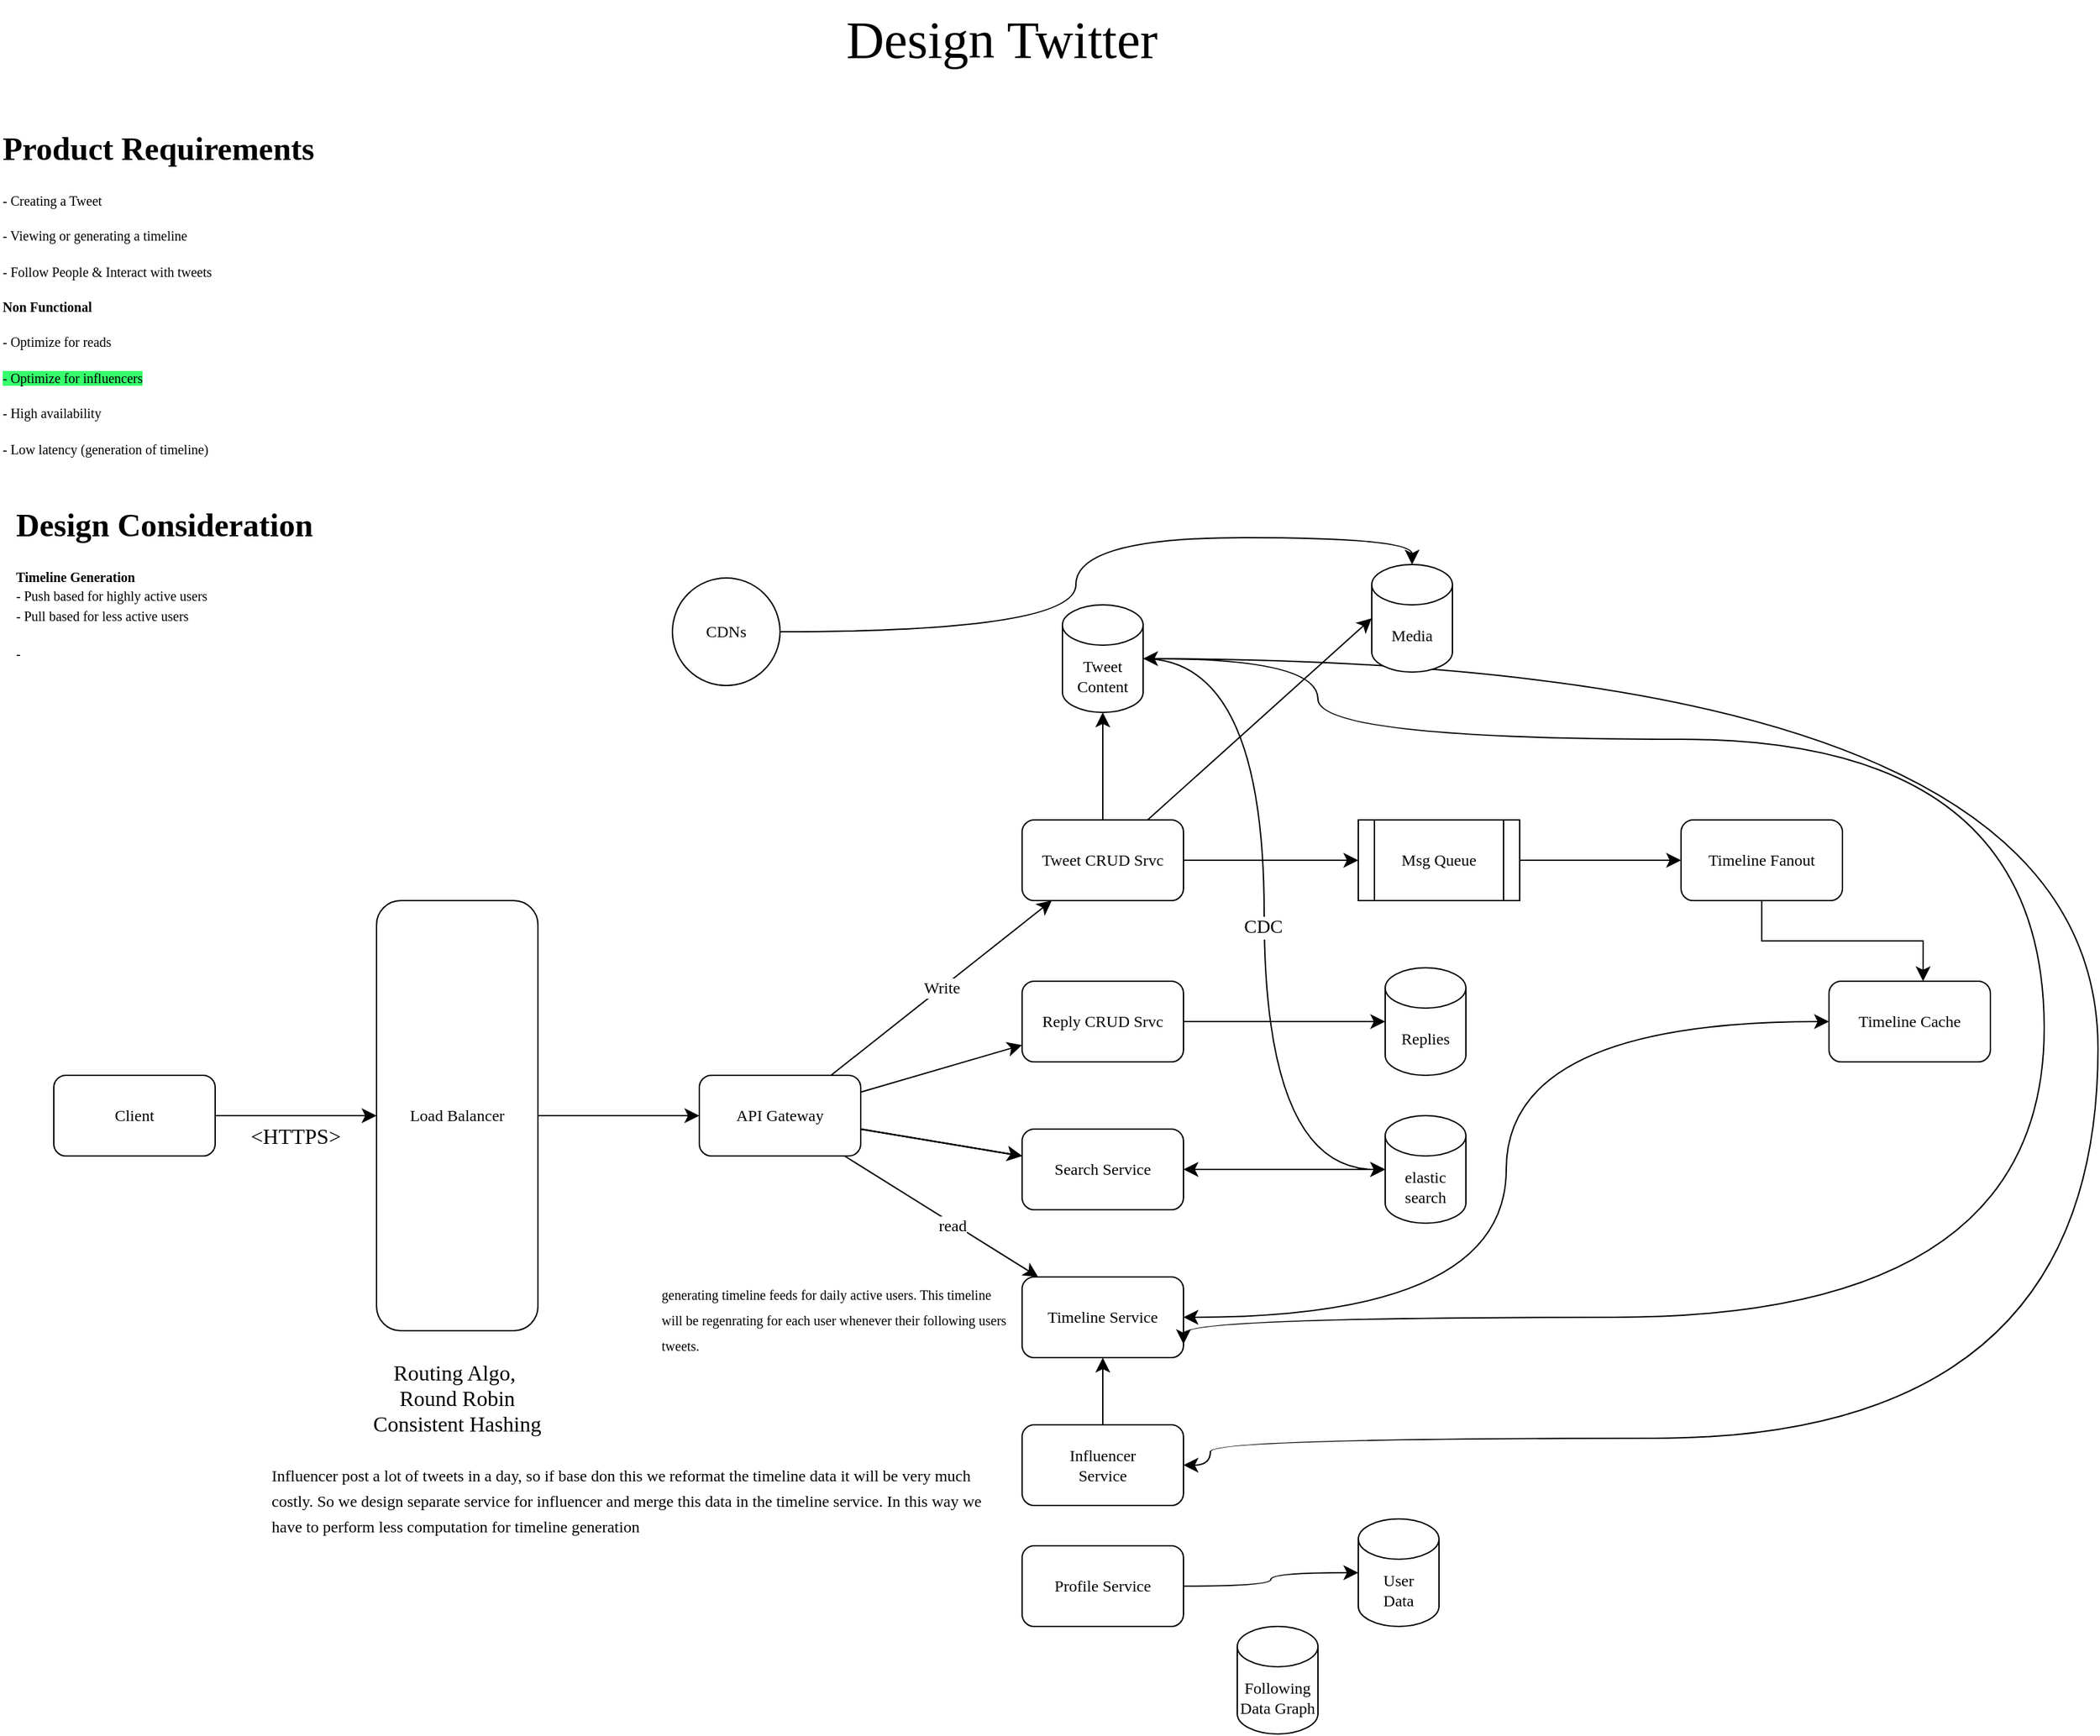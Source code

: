 <mxfile version="24.7.17" pages="4">
  <diagram name="Twitter" id="8kbdI-1JXpuG4rOSMM_E">
    <mxGraphModel dx="2218" dy="2562" grid="1" gridSize="10" guides="1" tooltips="1" connect="1" arrows="1" fold="1" page="1" pageScale="1" pageWidth="850" pageHeight="1100" math="0" shadow="0">
      <root>
        <mxCell id="0" />
        <mxCell id="1" parent="0" />
        <mxCell id="hKnTpAbirgEthylVcUhE-4" value="" style="edgeStyle=none;curved=1;rounded=0;orthogonalLoop=1;jettySize=auto;html=1;fontSize=12;startSize=8;endSize=8;fontFamily=Comic Sans MS;" parent="1" source="hKnTpAbirgEthylVcUhE-2" target="hKnTpAbirgEthylVcUhE-3" edge="1">
          <mxGeometry relative="1" as="geometry" />
        </mxCell>
        <mxCell id="hKnTpAbirgEthylVcUhE-2" value="&lt;font&gt;Client&lt;/font&gt;" style="rounded=1;whiteSpace=wrap;html=1;fontFamily=Comic Sans MS;" parent="1" vertex="1">
          <mxGeometry x="60" y="470" width="120" height="60" as="geometry" />
        </mxCell>
        <mxCell id="hKnTpAbirgEthylVcUhE-8" value="" style="edgeStyle=none;curved=1;rounded=0;orthogonalLoop=1;jettySize=auto;html=1;fontSize=12;startSize=8;endSize=8;fontFamily=Comic Sans MS;" parent="1" source="hKnTpAbirgEthylVcUhE-3" target="hKnTpAbirgEthylVcUhE-7" edge="1">
          <mxGeometry relative="1" as="geometry" />
        </mxCell>
        <mxCell id="hKnTpAbirgEthylVcUhE-3" value="&lt;font&gt;Load Balancer&lt;/font&gt;" style="rounded=1;whiteSpace=wrap;html=1;fontFamily=Comic Sans MS;" parent="1" vertex="1">
          <mxGeometry x="300" y="340" width="120" height="320" as="geometry" />
        </mxCell>
        <mxCell id="hKnTpAbirgEthylVcUhE-5" value="&lt;font&gt;&amp;lt;&lt;/font&gt;&lt;span style=&quot;&quot;&gt;HTTPS&amp;gt;&lt;/span&gt;" style="text;html=1;align=center;verticalAlign=middle;whiteSpace=wrap;rounded=0;fontSize=16;fontFamily=Comic Sans MS;" parent="1" vertex="1">
          <mxGeometry x="200" y="500" width="80" height="30" as="geometry" />
        </mxCell>
        <mxCell id="hKnTpAbirgEthylVcUhE-6" value="&lt;font&gt;Routing Algo,&amp;nbsp;&lt;/font&gt;&lt;div&gt;&lt;font&gt;Round Robin&lt;/font&gt;&lt;/div&gt;&lt;div&gt;&lt;font&gt;Consistent Hashing&lt;/font&gt;&lt;/div&gt;" style="text;html=1;align=center;verticalAlign=middle;whiteSpace=wrap;rounded=0;fontSize=16;fontFamily=Comic Sans MS;" parent="1" vertex="1">
          <mxGeometry x="250" y="670" width="220" height="80" as="geometry" />
        </mxCell>
        <mxCell id="hKnTpAbirgEthylVcUhE-12" value="Write" style="edgeStyle=none;curved=1;rounded=0;orthogonalLoop=1;jettySize=auto;html=1;fontSize=12;startSize=8;endSize=8;fontFamily=Comic Sans MS;" parent="1" source="hKnTpAbirgEthylVcUhE-7" target="hKnTpAbirgEthylVcUhE-11" edge="1">
          <mxGeometry relative="1" as="geometry" />
        </mxCell>
        <mxCell id="hKnTpAbirgEthylVcUhE-14" value="" style="edgeStyle=none;curved=1;rounded=0;orthogonalLoop=1;jettySize=auto;html=1;fontSize=12;startSize=8;endSize=8;fontFamily=Comic Sans MS;" parent="1" source="hKnTpAbirgEthylVcUhE-7" target="hKnTpAbirgEthylVcUhE-13" edge="1">
          <mxGeometry relative="1" as="geometry" />
        </mxCell>
        <mxCell id="hKnTpAbirgEthylVcUhE-16" value="" style="edgeStyle=none;curved=1;rounded=0;orthogonalLoop=1;jettySize=auto;html=1;fontSize=12;startSize=8;endSize=8;fontFamily=Comic Sans MS;" parent="1" source="hKnTpAbirgEthylVcUhE-7" target="hKnTpAbirgEthylVcUhE-15" edge="1">
          <mxGeometry relative="1" as="geometry" />
        </mxCell>
        <mxCell id="hKnTpAbirgEthylVcUhE-17" value="" style="edgeStyle=none;curved=1;rounded=0;orthogonalLoop=1;jettySize=auto;html=1;fontSize=12;startSize=8;endSize=8;fontFamily=Comic Sans MS;" parent="1" source="hKnTpAbirgEthylVcUhE-7" target="hKnTpAbirgEthylVcUhE-15" edge="1">
          <mxGeometry relative="1" as="geometry" />
        </mxCell>
        <mxCell id="hKnTpAbirgEthylVcUhE-18" value="" style="edgeStyle=none;curved=1;rounded=0;orthogonalLoop=1;jettySize=auto;html=1;fontSize=12;startSize=8;endSize=8;fontFamily=Comic Sans MS;" parent="1" source="hKnTpAbirgEthylVcUhE-7" target="hKnTpAbirgEthylVcUhE-15" edge="1">
          <mxGeometry relative="1" as="geometry" />
        </mxCell>
        <mxCell id="IR1T81HqUujCLI5bw13X-3" style="edgeStyle=none;curved=1;rounded=0;orthogonalLoop=1;jettySize=auto;html=1;fontSize=12;startSize=8;endSize=8;fontFamily=Comic Sans MS;" parent="1" source="hKnTpAbirgEthylVcUhE-7" target="hKnTpAbirgEthylVcUhE-19" edge="1">
          <mxGeometry relative="1" as="geometry" />
        </mxCell>
        <mxCell id="IR1T81HqUujCLI5bw13X-4" value="read" style="edgeLabel;html=1;align=center;verticalAlign=middle;resizable=0;points=[];fontSize=12;fontFamily=Comic Sans MS;" parent="IR1T81HqUujCLI5bw13X-3" vertex="1" connectable="0">
          <mxGeometry x="0.12" y="-2" relative="1" as="geometry">
            <mxPoint as="offset" />
          </mxGeometry>
        </mxCell>
        <mxCell id="hKnTpAbirgEthylVcUhE-7" value="&lt;font&gt;API Gateway&lt;/font&gt;" style="whiteSpace=wrap;html=1;rounded=1;fontFamily=Comic Sans MS;" parent="1" vertex="1">
          <mxGeometry x="540" y="470" width="120" height="60" as="geometry" />
        </mxCell>
        <mxCell id="hKnTpAbirgEthylVcUhE-38" style="edgeStyle=none;curved=1;rounded=0;orthogonalLoop=1;jettySize=auto;html=1;entryX=0;entryY=0.5;entryDx=0;entryDy=0;fontSize=12;startSize=8;endSize=8;fontFamily=Comic Sans MS;" parent="1" source="hKnTpAbirgEthylVcUhE-11" target="hKnTpAbirgEthylVcUhE-26" edge="1">
          <mxGeometry relative="1" as="geometry" />
        </mxCell>
        <mxCell id="IR1T81HqUujCLI5bw13X-7" style="edgeStyle=none;curved=1;rounded=0;orthogonalLoop=1;jettySize=auto;html=1;fontSize=12;startSize=8;endSize=8;" parent="1" source="hKnTpAbirgEthylVcUhE-11" target="hKnTpAbirgEthylVcUhE-23" edge="1">
          <mxGeometry relative="1" as="geometry" />
        </mxCell>
        <mxCell id="hKnTpAbirgEthylVcUhE-11" value="&lt;font&gt;Tweet CRUD Srvc&lt;/font&gt;" style="whiteSpace=wrap;html=1;rounded=1;fontFamily=Comic Sans MS;" parent="1" vertex="1">
          <mxGeometry x="780" y="280" width="120" height="60" as="geometry" />
        </mxCell>
        <mxCell id="hKnTpAbirgEthylVcUhE-13" value="&lt;font&gt;Reply CRUD Srvc&lt;/font&gt;" style="whiteSpace=wrap;html=1;rounded=1;fontFamily=Comic Sans MS;" parent="1" vertex="1">
          <mxGeometry x="780" y="400" width="120" height="60" as="geometry" />
        </mxCell>
        <mxCell id="hKnTpAbirgEthylVcUhE-15" value="&lt;font&gt;Search Service&lt;/font&gt;" style="whiteSpace=wrap;html=1;rounded=1;fontFamily=Comic Sans MS;" parent="1" vertex="1">
          <mxGeometry x="780" y="510" width="120" height="60" as="geometry" />
        </mxCell>
        <mxCell id="hKnTpAbirgEthylVcUhE-19" value="&lt;font&gt;Timeline Service&lt;/font&gt;" style="whiteSpace=wrap;html=1;rounded=1;fontFamily=Comic Sans MS;" parent="1" vertex="1">
          <mxGeometry x="780" y="620" width="120" height="60" as="geometry" />
        </mxCell>
        <mxCell id="hKnTpAbirgEthylVcUhE-34" style="edgeStyle=orthogonalEdgeStyle;curved=1;rounded=0;orthogonalLoop=1;jettySize=auto;html=1;fontSize=12;startSize=8;endSize=8;fontFamily=Comic Sans MS;" parent="1" source="hKnTpAbirgEthylVcUhE-20" target="hKnTpAbirgEthylVcUhE-33" edge="1">
          <mxGeometry relative="1" as="geometry" />
        </mxCell>
        <mxCell id="hKnTpAbirgEthylVcUhE-20" value="&lt;font&gt;Profile Service&lt;/font&gt;" style="whiteSpace=wrap;html=1;rounded=1;fontFamily=Comic Sans MS;" parent="1" vertex="1">
          <mxGeometry x="780" y="820" width="120" height="60" as="geometry" />
        </mxCell>
        <mxCell id="hKnTpAbirgEthylVcUhE-21" value="elastic&lt;div&gt;search&lt;/div&gt;" style="shape=cylinder3;whiteSpace=wrap;html=1;boundedLbl=1;backgroundOutline=1;size=15;fontFamily=Comic Sans MS;" parent="1" vertex="1">
          <mxGeometry x="1050" y="500" width="60" height="80" as="geometry" />
        </mxCell>
        <mxCell id="IR1T81HqUujCLI5bw13X-8" style="edgeStyle=orthogonalEdgeStyle;curved=1;rounded=0;orthogonalLoop=1;jettySize=auto;html=1;entryX=1;entryY=0.5;entryDx=0;entryDy=0;fontSize=12;startSize=8;endSize=8;" parent="1" source="hKnTpAbirgEthylVcUhE-23" target="IR1T81HqUujCLI5bw13X-5" edge="1">
          <mxGeometry relative="1" as="geometry">
            <Array as="points">
              <mxPoint x="1580" y="160" />
              <mxPoint x="1580" y="740" />
              <mxPoint x="920" y="740" />
              <mxPoint x="920" y="760" />
            </Array>
          </mxGeometry>
        </mxCell>
        <mxCell id="hKnTpAbirgEthylVcUhE-23" value="&lt;font&gt;Tweet Content&lt;/font&gt;" style="shape=cylinder3;whiteSpace=wrap;html=1;boundedLbl=1;backgroundOutline=1;size=15;fontFamily=Comic Sans MS;" parent="1" vertex="1">
          <mxGeometry x="810" y="120" width="60" height="80" as="geometry" />
        </mxCell>
        <mxCell id="hKnTpAbirgEthylVcUhE-24" value="&lt;font&gt;Media&lt;/font&gt;" style="shape=cylinder3;whiteSpace=wrap;html=1;boundedLbl=1;backgroundOutline=1;size=15;fontFamily=Comic Sans MS;" parent="1" vertex="1">
          <mxGeometry x="1040" y="90" width="60" height="80" as="geometry" />
        </mxCell>
        <mxCell id="hKnTpAbirgEthylVcUhE-25" value="&lt;font&gt;Replies&lt;/font&gt;" style="shape=cylinder3;whiteSpace=wrap;html=1;boundedLbl=1;backgroundOutline=1;size=15;fontFamily=Comic Sans MS;" parent="1" vertex="1">
          <mxGeometry x="1050" y="390" width="60" height="80" as="geometry" />
        </mxCell>
        <mxCell id="hKnTpAbirgEthylVcUhE-37" style="edgeStyle=none;curved=1;rounded=0;orthogonalLoop=1;jettySize=auto;html=1;fontSize=12;startSize=8;endSize=8;fontFamily=Comic Sans MS;" parent="1" source="hKnTpAbirgEthylVcUhE-26" target="hKnTpAbirgEthylVcUhE-27" edge="1">
          <mxGeometry relative="1" as="geometry" />
        </mxCell>
        <mxCell id="hKnTpAbirgEthylVcUhE-26" value="&lt;font&gt;Msg Queue&lt;/font&gt;" style="shape=process;whiteSpace=wrap;html=1;backgroundOutline=1;fontFamily=Comic Sans MS;" parent="1" vertex="1">
          <mxGeometry x="1030" y="280" width="120" height="60" as="geometry" />
        </mxCell>
        <mxCell id="hKnTpAbirgEthylVcUhE-27" value="&lt;font&gt;Timeline Fanout&lt;/font&gt;" style="whiteSpace=wrap;html=1;rounded=1;fontFamily=Comic Sans MS;" parent="1" vertex="1">
          <mxGeometry x="1270" y="280" width="120" height="60" as="geometry" />
        </mxCell>
        <mxCell id="hKnTpAbirgEthylVcUhE-35" style="edgeStyle=orthogonalEdgeStyle;curved=1;rounded=0;orthogonalLoop=1;jettySize=auto;html=1;entryX=1;entryY=0.5;entryDx=0;entryDy=0;fontSize=12;startSize=8;endSize=8;startArrow=classic;startFill=1;fontFamily=Comic Sans MS;" parent="1" source="hKnTpAbirgEthylVcUhE-28" target="hKnTpAbirgEthylVcUhE-19" edge="1">
          <mxGeometry relative="1" as="geometry" />
        </mxCell>
        <mxCell id="hKnTpAbirgEthylVcUhE-28" value="&lt;font&gt;Timeline Cache&lt;/font&gt;" style="whiteSpace=wrap;html=1;rounded=1;fontFamily=Comic Sans MS;" parent="1" vertex="1">
          <mxGeometry x="1380" y="400" width="120" height="60" as="geometry" />
        </mxCell>
        <mxCell id="hKnTpAbirgEthylVcUhE-29" value="&lt;font&gt;CDNs&lt;/font&gt;" style="ellipse;whiteSpace=wrap;html=1;aspect=fixed;fontFamily=Comic Sans MS;" parent="1" vertex="1">
          <mxGeometry x="520" y="100" width="80" height="80" as="geometry" />
        </mxCell>
        <mxCell id="hKnTpAbirgEthylVcUhE-30" style="edgeStyle=orthogonalEdgeStyle;rounded=0;orthogonalLoop=1;jettySize=auto;html=1;fontSize=12;startSize=8;endSize=8;entryX=0.5;entryY=0;entryDx=0;entryDy=0;entryPerimeter=0;curved=1;fontFamily=Comic Sans MS;" parent="1" source="hKnTpAbirgEthylVcUhE-29" target="hKnTpAbirgEthylVcUhE-24" edge="1">
          <mxGeometry relative="1" as="geometry">
            <mxPoint x="1010" y="130" as="targetPoint" />
          </mxGeometry>
        </mxCell>
        <mxCell id="hKnTpAbirgEthylVcUhE-31" style="edgeStyle=orthogonalEdgeStyle;curved=1;rounded=0;orthogonalLoop=1;jettySize=auto;html=1;entryX=0;entryY=0.5;entryDx=0;entryDy=0;entryPerimeter=0;fontSize=12;startSize=8;endSize=8;fontFamily=Comic Sans MS;" parent="1" source="hKnTpAbirgEthylVcUhE-23" target="hKnTpAbirgEthylVcUhE-21" edge="1">
          <mxGeometry relative="1" as="geometry" />
        </mxCell>
        <mxCell id="hKnTpAbirgEthylVcUhE-32" value="&lt;font style=&quot;font-size: 14px;&quot;&gt;CDC&lt;/font&gt;" style="edgeLabel;html=1;align=center;verticalAlign=middle;resizable=0;points=[];fontSize=12;fontFamily=Comic Sans MS;" parent="hKnTpAbirgEthylVcUhE-31" vertex="1" connectable="0">
          <mxGeometry x="0.036" y="-1" relative="1" as="geometry">
            <mxPoint as="offset" />
          </mxGeometry>
        </mxCell>
        <mxCell id="hKnTpAbirgEthylVcUhE-33" value="User&lt;div&gt;Data&lt;/div&gt;" style="shape=cylinder3;whiteSpace=wrap;html=1;boundedLbl=1;backgroundOutline=1;size=15;fontFamily=Comic Sans MS;align=center;" parent="1" vertex="1">
          <mxGeometry x="1030" y="800" width="60" height="80" as="geometry" />
        </mxCell>
        <mxCell id="hKnTpAbirgEthylVcUhE-36" style="edgeStyle=orthogonalEdgeStyle;rounded=0;orthogonalLoop=1;jettySize=auto;html=1;entryX=0.583;entryY=0;entryDx=0;entryDy=0;entryPerimeter=0;fontSize=12;startSize=8;endSize=8;fontFamily=Comic Sans MS;" parent="1" source="hKnTpAbirgEthylVcUhE-27" target="hKnTpAbirgEthylVcUhE-28" edge="1">
          <mxGeometry relative="1" as="geometry" />
        </mxCell>
        <mxCell id="hKnTpAbirgEthylVcUhE-39" style="edgeStyle=none;curved=1;rounded=0;orthogonalLoop=1;jettySize=auto;html=1;entryX=0;entryY=0.5;entryDx=0;entryDy=0;entryPerimeter=0;fontSize=12;startSize=8;endSize=8;fontFamily=Comic Sans MS;" parent="1" source="hKnTpAbirgEthylVcUhE-13" target="hKnTpAbirgEthylVcUhE-25" edge="1">
          <mxGeometry relative="1" as="geometry" />
        </mxCell>
        <mxCell id="hKnTpAbirgEthylVcUhE-40" style="edgeStyle=none;curved=1;rounded=0;orthogonalLoop=1;jettySize=auto;html=1;entryX=0;entryY=0.5;entryDx=0;entryDy=0;entryPerimeter=0;fontSize=12;startSize=8;endSize=8;startArrow=classic;startFill=1;fontFamily=Comic Sans MS;" parent="1" source="hKnTpAbirgEthylVcUhE-15" target="hKnTpAbirgEthylVcUhE-21" edge="1">
          <mxGeometry relative="1" as="geometry" />
        </mxCell>
        <mxCell id="hKnTpAbirgEthylVcUhE-41" style="edgeStyle=orthogonalEdgeStyle;curved=1;rounded=0;orthogonalLoop=1;jettySize=auto;html=1;entryX=1;entryY=0.5;entryDx=0;entryDy=0;entryPerimeter=0;fontSize=12;startSize=8;endSize=8;startArrow=classic;startFill=1;fontFamily=Comic Sans MS;" parent="1" target="hKnTpAbirgEthylVcUhE-23" edge="1">
          <mxGeometry relative="1" as="geometry">
            <mxPoint x="900" y="670" as="sourcePoint" />
            <Array as="points">
              <mxPoint x="900" y="650" />
              <mxPoint x="1540" y="650" />
              <mxPoint x="1540" y="220" />
              <mxPoint x="1000" y="220" />
              <mxPoint x="1000" y="160" />
            </Array>
          </mxGeometry>
        </mxCell>
        <mxCell id="hKnTpAbirgEthylVcUhE-42" style="edgeStyle=none;curved=1;rounded=0;orthogonalLoop=1;jettySize=auto;html=1;entryX=0;entryY=0.5;entryDx=0;entryDy=0;entryPerimeter=0;fontSize=12;startSize=8;endSize=8;fontFamily=Comic Sans MS;" parent="1" source="hKnTpAbirgEthylVcUhE-11" target="hKnTpAbirgEthylVcUhE-24" edge="1">
          <mxGeometry relative="1" as="geometry" />
        </mxCell>
        <mxCell id="hKnTpAbirgEthylVcUhE-43" value="&lt;font&gt;Following Data Graph&lt;/font&gt;" style="shape=cylinder3;whiteSpace=wrap;html=1;boundedLbl=1;backgroundOutline=1;size=15;fontFamily=Comic Sans MS;align=center;" parent="1" vertex="1">
          <mxGeometry x="940" y="880" width="60" height="80" as="geometry" />
        </mxCell>
        <mxCell id="U2HjUEja3LLIhw__zk4d-1" value="&lt;h1 style=&quot;margin-top: 0px;&quot;&gt;&lt;font&gt;Product Requirements&lt;/font&gt;&lt;/h1&gt;&lt;p&gt;&lt;font style=&quot;font-size: 10px;&quot;&gt;- Creating a Tweet&lt;/font&gt;&lt;/p&gt;&lt;p&gt;&lt;font style=&quot;font-size: 10px;&quot;&gt;- Viewing or generating a timeline&lt;/font&gt;&lt;/p&gt;&lt;p&gt;&lt;font style=&quot;font-size: 10px;&quot;&gt;- Follow People &amp;amp; Interact with tweets&lt;/font&gt;&lt;/p&gt;&lt;p&gt;&lt;font style=&quot;font-size: 10px;&quot;&gt;&lt;b&gt;Non Functional&lt;/b&gt;&lt;/font&gt;&lt;/p&gt;&lt;p&gt;&lt;font style=&quot;font-size: 10px;&quot;&gt;- Optimize for reads&lt;/font&gt;&lt;/p&gt;&lt;p&gt;&lt;span style=&quot;font-size: 10px; background-color: rgb(54, 255, 107);&quot;&gt;- Optimize for influencers&lt;/span&gt;&lt;/p&gt;&lt;p&gt;&lt;span style=&quot;font-size: 10px;&quot;&gt;- High availability&lt;/span&gt;&lt;/p&gt;&lt;p&gt;&lt;span style=&quot;font-size: 10px;&quot;&gt;- Low latency (generation of timeline)&lt;/span&gt;&lt;/p&gt;" style="text;html=1;whiteSpace=wrap;overflow=hidden;rounded=0;fontFamily=Comic Sans MS;" parent="1" vertex="1">
          <mxGeometry x="20" y="-240" width="300" height="260" as="geometry" />
        </mxCell>
        <mxCell id="IR1T81HqUujCLI5bw13X-1" value="&lt;font style=&quot;font-size: 39px;&quot;&gt;Design Twitter&lt;/font&gt;" style="text;html=1;align=center;verticalAlign=middle;whiteSpace=wrap;rounded=0;fontSize=39;fontFamily=Comic Sans MS;" parent="1" vertex="1">
          <mxGeometry x="520" y="-330" width="490" height="60" as="geometry" />
        </mxCell>
        <mxCell id="IR1T81HqUujCLI5bw13X-2" value="&lt;font style=&quot;font-size: 10px;&quot;&gt;generating timeline feeds for daily active users. This timeline will be regenrating for each user whenever their following users tweets.&lt;/font&gt;" style="text;html=1;align=left;verticalAlign=middle;whiteSpace=wrap;rounded=0;fontSize=16;fontFamily=Comic Sans MS;" parent="1" vertex="1">
          <mxGeometry x="510" y="630" width="260" height="40" as="geometry" />
        </mxCell>
        <mxCell id="IR1T81HqUujCLI5bw13X-6" style="edgeStyle=none;curved=1;rounded=0;orthogonalLoop=1;jettySize=auto;html=1;fontSize=12;startSize=8;endSize=8;" parent="1" source="IR1T81HqUujCLI5bw13X-5" target="hKnTpAbirgEthylVcUhE-19" edge="1">
          <mxGeometry relative="1" as="geometry" />
        </mxCell>
        <mxCell id="IR1T81HqUujCLI5bw13X-5" value="&lt;font&gt;Influencer&lt;/font&gt;&lt;div&gt;&lt;font&gt;Service&lt;/font&gt;&lt;/div&gt;" style="whiteSpace=wrap;html=1;rounded=1;fontFamily=Comic Sans MS;" parent="1" vertex="1">
          <mxGeometry x="780" y="730" width="120" height="60" as="geometry" />
        </mxCell>
        <mxCell id="IR1T81HqUujCLI5bw13X-9" value="&lt;font style=&quot;font-size: 12px;&quot;&gt;Influencer post a lot of tweets in a day, so if base don this we reformat the timeline data it will be very much costly. So we design separate service for influencer and merge this data in the timeline service. In this way we have to perform less computation for timeline generation&lt;/font&gt;" style="text;html=1;align=left;verticalAlign=middle;whiteSpace=wrap;rounded=0;fontSize=16;fontFamily=Comic Sans MS;" parent="1" vertex="1">
          <mxGeometry x="220" y="750" width="550" height="70" as="geometry" />
        </mxCell>
        <mxCell id="IR1T81HqUujCLI5bw13X-10" value="&lt;h1 style=&quot;margin-top: 0px;&quot;&gt;&lt;span style=&quot;background-color: initial;&quot;&gt;Design Consideration&lt;/span&gt;&lt;/h1&gt;&lt;div&gt;&lt;span style=&quot;font-size: 10px;&quot;&gt;&lt;b&gt;Timeline Generation&lt;/b&gt;&lt;/span&gt;&lt;/div&gt;&lt;div&gt;&lt;span style=&quot;font-size: 10px;&quot;&gt;- Push based for highly active users&lt;/span&gt;&lt;/div&gt;&lt;div&gt;&lt;span style=&quot;font-size: 10px;&quot;&gt;- Pull based for less active users&lt;/span&gt;&lt;/div&gt;&lt;div&gt;&lt;span style=&quot;font-size: 10px;&quot;&gt;&lt;br&gt;&lt;/span&gt;&lt;/div&gt;&lt;div&gt;&lt;span style=&quot;font-size: 10px;&quot;&gt;-&amp;nbsp;&lt;/span&gt;&lt;/div&gt;" style="text;html=1;whiteSpace=wrap;overflow=hidden;rounded=0;fontFamily=Comic Sans MS;" parent="1" vertex="1">
          <mxGeometry x="30" y="40" width="300" height="260" as="geometry" />
        </mxCell>
      </root>
    </mxGraphModel>
  </diagram>
  <diagram id="S07HwcDr1ZuyG2haKHJq" name="Design Parking Garage">
    <mxGraphModel dx="2587" dy="1539" grid="1" gridSize="10" guides="1" tooltips="1" connect="1" arrows="1" fold="1" page="1" pageScale="1" pageWidth="850" pageHeight="1100" background="none" math="0" shadow="0">
      <root>
        <mxCell id="0" />
        <mxCell id="1" parent="0" />
        <mxCell id="7no80fTTLhLvf3VAM09u-1" value="&lt;h1 style=&quot;margin-top: 0px;&quot;&gt;&lt;font&gt;Product Requirements&lt;/font&gt;&lt;/h1&gt;&lt;p&gt;&lt;font style=&quot;font-size: 10px;&quot;&gt;- User should be able to reserve a parking slot and receive some kind of slip or token.&lt;/font&gt;&lt;/p&gt;&lt;p&gt;&lt;font style=&quot;font-size: 10px;&quot;&gt;- User have to pay for parking spot&lt;/font&gt;&lt;/p&gt;&lt;p&gt;&lt;font style=&quot;font-size: 10px;&quot;&gt;- Systems needs to have high consistency (no two people should be able to reserver a same parking slot with in the same time)&lt;/font&gt;&lt;/p&gt;&lt;p&gt;&lt;font style=&quot;font-size: 10px;&quot;&gt;- System should support multiple types of vehicles (size, types )&lt;/font&gt;&lt;/p&gt;&lt;p&gt;&lt;font style=&quot;font-size: 10px;&quot;&gt;- Flat Rate based on time but different rates based on type of parking&lt;/font&gt;&lt;/p&gt;" style="text;html=1;whiteSpace=wrap;overflow=hidden;rounded=0;fontFamily=Comic Sans MS;" vertex="1" parent="1">
          <mxGeometry x="40" y="80" width="600" height="190" as="geometry" />
        </mxCell>
        <mxCell id="7no80fTTLhLvf3VAM09u-2" value="&lt;font style=&quot;font-size: 39px;&quot;&gt;Design Parking Garage&lt;/font&gt;" style="text;html=1;align=center;verticalAlign=middle;whiteSpace=wrap;rounded=0;fontSize=39;fontFamily=Comic Sans MS;" vertex="1" parent="1">
          <mxGeometry x="160" y="10" width="490" height="60" as="geometry" />
        </mxCell>
        <mxCell id="7no80fTTLhLvf3VAM09u-3" value="&lt;h1 style=&quot;margin-top: 0px;&quot;&gt;&lt;font&gt;API Endpoints&lt;/font&gt;&lt;/h1&gt;&lt;p&gt;&lt;span style=&quot;font-size: 10px; background-color: initial;&quot;&gt;- /reserve --- params (garage_id, start_time, end_time), return (spot_id, reservation_id)&lt;/span&gt;&lt;/p&gt;&lt;p&gt;&lt;span style=&quot;font-size: 10px; background-color: initial;&quot;&gt;- /payment --- params (reservation_id)&lt;/span&gt;&lt;/p&gt;&lt;p&gt;&lt;span style=&quot;font-size: 10px; background-color: initial;&quot;&gt;- /cancel&amp;nbsp; ---- params (reservation_id)&lt;/span&gt;&lt;/p&gt;&lt;p&gt;&lt;span style=&quot;font-size: 10px; background-color: initial;&quot;&gt;&lt;br&gt;&lt;/span&gt;&lt;/p&gt;&lt;p&gt;&lt;span style=&quot;font-size: 10px; background-color: initial;&quot;&gt;/calculate-payments. ---- params (reservation_id)&lt;/span&gt;&lt;/p&gt;&lt;p&gt;&lt;span style=&quot;font-size: 10px; background-color: initial;&quot;&gt;/frespots ---- params (garage_id, vehicle_type, time),&amp;nbsp;&lt;/span&gt;&lt;/p&gt;&lt;p&gt;&lt;span style=&quot;font-size: 10px; background-color: initial;&quot;&gt;/allocate-spot ---- params (garage_id, vehicle_type, time)&lt;/span&gt;&lt;/p&gt;&lt;p&gt;&lt;span style=&quot;font-size: 10px; background-color: initial;&quot;&gt;/create-account ---- params (email, pass, first_name, last_name)&lt;/span&gt;&lt;/p&gt;&lt;p&gt;&lt;span style=&quot;font-size: 10px; background-color: initial;&quot;&gt;/login ---- params (email, pass)&lt;/span&gt;&lt;/p&gt;" style="text;html=1;whiteSpace=wrap;overflow=hidden;rounded=0;fontFamily=Comic Sans MS;" vertex="1" parent="1">
          <mxGeometry x="40" y="280" width="440" height="290" as="geometry" />
        </mxCell>
        <mxCell id="7no80fTTLhLvf3VAM09u-4" value="Reservation" style="shape=table;startSize=30;container=1;collapsible=1;childLayout=tableLayout;fixedRows=1;rowLines=0;fontStyle=1;align=center;resizeLast=1;html=1;fontFamily=Comic Sans MS;" vertex="1" parent="1">
          <mxGeometry x="40" y="660" width="180" height="210" as="geometry" />
        </mxCell>
        <mxCell id="7no80fTTLhLvf3VAM09u-5" value="" style="shape=tableRow;horizontal=0;startSize=0;swimlaneHead=0;swimlaneBody=0;fillColor=none;collapsible=0;dropTarget=0;points=[[0,0.5],[1,0.5]];portConstraint=eastwest;top=0;left=0;right=0;bottom=1;fontFamily=Comic Sans MS;" vertex="1" parent="7no80fTTLhLvf3VAM09u-4">
          <mxGeometry y="30" width="180" height="30" as="geometry" />
        </mxCell>
        <mxCell id="7no80fTTLhLvf3VAM09u-6" value="PK" style="shape=partialRectangle;connectable=0;fillColor=none;top=0;left=0;bottom=0;right=0;fontStyle=1;overflow=hidden;whiteSpace=wrap;html=1;fontFamily=Comic Sans MS;" vertex="1" parent="7no80fTTLhLvf3VAM09u-5">
          <mxGeometry width="30" height="30" as="geometry">
            <mxRectangle width="30" height="30" as="alternateBounds" />
          </mxGeometry>
        </mxCell>
        <mxCell id="7no80fTTLhLvf3VAM09u-7" value="id" style="shape=partialRectangle;connectable=0;fillColor=none;top=0;left=0;bottom=0;right=0;align=left;spacingLeft=6;fontStyle=5;overflow=hidden;whiteSpace=wrap;html=1;fontFamily=Comic Sans MS;" vertex="1" parent="7no80fTTLhLvf3VAM09u-5">
          <mxGeometry x="30" width="150" height="30" as="geometry">
            <mxRectangle width="150" height="30" as="alternateBounds" />
          </mxGeometry>
        </mxCell>
        <mxCell id="7no80fTTLhLvf3VAM09u-8" value="" style="shape=tableRow;horizontal=0;startSize=0;swimlaneHead=0;swimlaneBody=0;fillColor=none;collapsible=0;dropTarget=0;points=[[0,0.5],[1,0.5]];portConstraint=eastwest;top=0;left=0;right=0;bottom=0;fontFamily=Comic Sans MS;" vertex="1" parent="7no80fTTLhLvf3VAM09u-4">
          <mxGeometry y="60" width="180" height="30" as="geometry" />
        </mxCell>
        <mxCell id="7no80fTTLhLvf3VAM09u-9" value="FK" style="shape=partialRectangle;connectable=0;fillColor=none;top=0;left=0;bottom=0;right=0;editable=1;overflow=hidden;whiteSpace=wrap;html=1;fontFamily=Comic Sans MS;" vertex="1" parent="7no80fTTLhLvf3VAM09u-8">
          <mxGeometry width="30" height="30" as="geometry">
            <mxRectangle width="30" height="30" as="alternateBounds" />
          </mxGeometry>
        </mxCell>
        <mxCell id="7no80fTTLhLvf3VAM09u-10" value="garage_id" style="shape=partialRectangle;connectable=0;fillColor=none;top=0;left=0;bottom=0;right=0;align=left;spacingLeft=6;overflow=hidden;whiteSpace=wrap;html=1;fontFamily=Comic Sans MS;" vertex="1" parent="7no80fTTLhLvf3VAM09u-8">
          <mxGeometry x="30" width="150" height="30" as="geometry">
            <mxRectangle width="150" height="30" as="alternateBounds" />
          </mxGeometry>
        </mxCell>
        <mxCell id="7no80fTTLhLvf3VAM09u-11" value="" style="shape=tableRow;horizontal=0;startSize=0;swimlaneHead=0;swimlaneBody=0;fillColor=none;collapsible=0;dropTarget=0;points=[[0,0.5],[1,0.5]];portConstraint=eastwest;top=0;left=0;right=0;bottom=0;fontFamily=Comic Sans MS;" vertex="1" parent="7no80fTTLhLvf3VAM09u-4">
          <mxGeometry y="90" width="180" height="30" as="geometry" />
        </mxCell>
        <mxCell id="7no80fTTLhLvf3VAM09u-12" value="FK" style="shape=partialRectangle;connectable=0;fillColor=none;top=0;left=0;bottom=0;right=0;editable=1;overflow=hidden;whiteSpace=wrap;html=1;fontFamily=Comic Sans MS;" vertex="1" parent="7no80fTTLhLvf3VAM09u-11">
          <mxGeometry width="30" height="30" as="geometry">
            <mxRectangle width="30" height="30" as="alternateBounds" />
          </mxGeometry>
        </mxCell>
        <mxCell id="7no80fTTLhLvf3VAM09u-13" value="spot_id" style="shape=partialRectangle;connectable=0;fillColor=none;top=0;left=0;bottom=0;right=0;align=left;spacingLeft=6;overflow=hidden;whiteSpace=wrap;html=1;fontFamily=Comic Sans MS;" vertex="1" parent="7no80fTTLhLvf3VAM09u-11">
          <mxGeometry x="30" width="150" height="30" as="geometry">
            <mxRectangle width="150" height="30" as="alternateBounds" />
          </mxGeometry>
        </mxCell>
        <mxCell id="7no80fTTLhLvf3VAM09u-33" value="" style="shape=tableRow;horizontal=0;startSize=0;swimlaneHead=0;swimlaneBody=0;fillColor=none;collapsible=0;dropTarget=0;points=[[0,0.5],[1,0.5]];portConstraint=eastwest;top=0;left=0;right=0;bottom=0;fontFamily=Comic Sans MS;" vertex="1" parent="7no80fTTLhLvf3VAM09u-4">
          <mxGeometry y="120" width="180" height="30" as="geometry" />
        </mxCell>
        <mxCell id="7no80fTTLhLvf3VAM09u-34" value="" style="shape=partialRectangle;connectable=0;fillColor=none;top=0;left=0;bottom=0;right=0;editable=1;overflow=hidden;whiteSpace=wrap;html=1;fontFamily=Comic Sans MS;" vertex="1" parent="7no80fTTLhLvf3VAM09u-33">
          <mxGeometry width="30" height="30" as="geometry">
            <mxRectangle width="30" height="30" as="alternateBounds" />
          </mxGeometry>
        </mxCell>
        <mxCell id="7no80fTTLhLvf3VAM09u-35" value="start_time" style="shape=partialRectangle;connectable=0;fillColor=none;top=0;left=0;bottom=0;right=0;align=left;spacingLeft=6;overflow=hidden;whiteSpace=wrap;html=1;fontFamily=Comic Sans MS;" vertex="1" parent="7no80fTTLhLvf3VAM09u-33">
          <mxGeometry x="30" width="150" height="30" as="geometry">
            <mxRectangle width="150" height="30" as="alternateBounds" />
          </mxGeometry>
        </mxCell>
        <mxCell id="7no80fTTLhLvf3VAM09u-14" value="" style="shape=tableRow;horizontal=0;startSize=0;swimlaneHead=0;swimlaneBody=0;fillColor=none;collapsible=0;dropTarget=0;points=[[0,0.5],[1,0.5]];portConstraint=eastwest;top=0;left=0;right=0;bottom=0;fontFamily=Comic Sans MS;" vertex="1" parent="7no80fTTLhLvf3VAM09u-4">
          <mxGeometry y="150" width="180" height="30" as="geometry" />
        </mxCell>
        <mxCell id="7no80fTTLhLvf3VAM09u-15" value="" style="shape=partialRectangle;connectable=0;fillColor=none;top=0;left=0;bottom=0;right=0;editable=1;overflow=hidden;whiteSpace=wrap;html=1;fontFamily=Comic Sans MS;" vertex="1" parent="7no80fTTLhLvf3VAM09u-14">
          <mxGeometry width="30" height="30" as="geometry">
            <mxRectangle width="30" height="30" as="alternateBounds" />
          </mxGeometry>
        </mxCell>
        <mxCell id="7no80fTTLhLvf3VAM09u-16" value="end_time" style="shape=partialRectangle;connectable=0;fillColor=none;top=0;left=0;bottom=0;right=0;align=left;spacingLeft=6;overflow=hidden;whiteSpace=wrap;html=1;fontFamily=Comic Sans MS;" vertex="1" parent="7no80fTTLhLvf3VAM09u-14">
          <mxGeometry x="30" width="150" height="30" as="geometry">
            <mxRectangle width="150" height="30" as="alternateBounds" />
          </mxGeometry>
        </mxCell>
        <mxCell id="7no80fTTLhLvf3VAM09u-36" value="" style="shape=tableRow;horizontal=0;startSize=0;swimlaneHead=0;swimlaneBody=0;fillColor=none;collapsible=0;dropTarget=0;points=[[0,0.5],[1,0.5]];portConstraint=eastwest;top=0;left=0;right=0;bottom=0;fontFamily=Comic Sans MS;" vertex="1" parent="7no80fTTLhLvf3VAM09u-4">
          <mxGeometry y="180" width="180" height="30" as="geometry" />
        </mxCell>
        <mxCell id="7no80fTTLhLvf3VAM09u-37" value="" style="shape=partialRectangle;connectable=0;fillColor=none;top=0;left=0;bottom=0;right=0;editable=1;overflow=hidden;whiteSpace=wrap;html=1;fontFamily=Comic Sans MS;" vertex="1" parent="7no80fTTLhLvf3VAM09u-36">
          <mxGeometry width="30" height="30" as="geometry">
            <mxRectangle width="30" height="30" as="alternateBounds" />
          </mxGeometry>
        </mxCell>
        <mxCell id="7no80fTTLhLvf3VAM09u-38" value="paid" style="shape=partialRectangle;connectable=0;fillColor=none;top=0;left=0;bottom=0;right=0;align=left;spacingLeft=6;overflow=hidden;whiteSpace=wrap;html=1;fontFamily=Comic Sans MS;" vertex="1" parent="7no80fTTLhLvf3VAM09u-36">
          <mxGeometry x="30" width="150" height="30" as="geometry">
            <mxRectangle width="150" height="30" as="alternateBounds" />
          </mxGeometry>
        </mxCell>
        <mxCell id="7no80fTTLhLvf3VAM09u-17" value="Garage" style="shape=table;startSize=30;container=1;collapsible=1;childLayout=tableLayout;fixedRows=1;rowLines=0;fontStyle=1;align=center;resizeLast=1;html=1;fontFamily=Comic Sans MS;" vertex="1" parent="1">
          <mxGeometry x="290" y="790" width="180" height="180" as="geometry" />
        </mxCell>
        <mxCell id="7no80fTTLhLvf3VAM09u-18" value="" style="shape=tableRow;horizontal=0;startSize=0;swimlaneHead=0;swimlaneBody=0;fillColor=none;collapsible=0;dropTarget=0;points=[[0,0.5],[1,0.5]];portConstraint=eastwest;top=0;left=0;right=0;bottom=1;fontFamily=Comic Sans MS;" vertex="1" parent="7no80fTTLhLvf3VAM09u-17">
          <mxGeometry y="30" width="180" height="30" as="geometry" />
        </mxCell>
        <mxCell id="7no80fTTLhLvf3VAM09u-19" value="PK" style="shape=partialRectangle;connectable=0;fillColor=none;top=0;left=0;bottom=0;right=0;fontStyle=1;overflow=hidden;whiteSpace=wrap;html=1;fontFamily=Comic Sans MS;" vertex="1" parent="7no80fTTLhLvf3VAM09u-18">
          <mxGeometry width="30" height="30" as="geometry">
            <mxRectangle width="30" height="30" as="alternateBounds" />
          </mxGeometry>
        </mxCell>
        <mxCell id="7no80fTTLhLvf3VAM09u-20" value="id" style="shape=partialRectangle;connectable=0;fillColor=none;top=0;left=0;bottom=0;right=0;align=left;spacingLeft=6;fontStyle=5;overflow=hidden;whiteSpace=wrap;html=1;fontFamily=Comic Sans MS;" vertex="1" parent="7no80fTTLhLvf3VAM09u-18">
          <mxGeometry x="30" width="150" height="30" as="geometry">
            <mxRectangle width="150" height="30" as="alternateBounds" />
          </mxGeometry>
        </mxCell>
        <mxCell id="7no80fTTLhLvf3VAM09u-21" value="" style="shape=tableRow;horizontal=0;startSize=0;swimlaneHead=0;swimlaneBody=0;fillColor=none;collapsible=0;dropTarget=0;points=[[0,0.5],[1,0.5]];portConstraint=eastwest;top=0;left=0;right=0;bottom=0;fontFamily=Comic Sans MS;" vertex="1" parent="7no80fTTLhLvf3VAM09u-17">
          <mxGeometry y="60" width="180" height="30" as="geometry" />
        </mxCell>
        <mxCell id="7no80fTTLhLvf3VAM09u-22" value="" style="shape=partialRectangle;connectable=0;fillColor=none;top=0;left=0;bottom=0;right=0;editable=1;overflow=hidden;whiteSpace=wrap;html=1;fontFamily=Comic Sans MS;" vertex="1" parent="7no80fTTLhLvf3VAM09u-21">
          <mxGeometry width="30" height="30" as="geometry">
            <mxRectangle width="30" height="30" as="alternateBounds" />
          </mxGeometry>
        </mxCell>
        <mxCell id="7no80fTTLhLvf3VAM09u-23" value="zip_code" style="shape=partialRectangle;connectable=0;fillColor=none;top=0;left=0;bottom=0;right=0;align=left;spacingLeft=6;overflow=hidden;whiteSpace=wrap;html=1;fontFamily=Comic Sans MS;" vertex="1" parent="7no80fTTLhLvf3VAM09u-21">
          <mxGeometry x="30" width="150" height="30" as="geometry">
            <mxRectangle width="150" height="30" as="alternateBounds" />
          </mxGeometry>
        </mxCell>
        <mxCell id="7no80fTTLhLvf3VAM09u-24" value="" style="shape=tableRow;horizontal=0;startSize=0;swimlaneHead=0;swimlaneBody=0;fillColor=none;collapsible=0;dropTarget=0;points=[[0,0.5],[1,0.5]];portConstraint=eastwest;top=0;left=0;right=0;bottom=0;fontFamily=Comic Sans MS;" vertex="1" parent="7no80fTTLhLvf3VAM09u-17">
          <mxGeometry y="90" width="180" height="30" as="geometry" />
        </mxCell>
        <mxCell id="7no80fTTLhLvf3VAM09u-25" value="" style="shape=partialRectangle;connectable=0;fillColor=none;top=0;left=0;bottom=0;right=0;editable=1;overflow=hidden;whiteSpace=wrap;html=1;fontFamily=Comic Sans MS;" vertex="1" parent="7no80fTTLhLvf3VAM09u-24">
          <mxGeometry width="30" height="30" as="geometry">
            <mxRectangle width="30" height="30" as="alternateBounds" />
          </mxGeometry>
        </mxCell>
        <mxCell id="7no80fTTLhLvf3VAM09u-26" value="rate_compact" style="shape=partialRectangle;connectable=0;fillColor=none;top=0;left=0;bottom=0;right=0;align=left;spacingLeft=6;overflow=hidden;whiteSpace=wrap;html=1;fontFamily=Comic Sans MS;" vertex="1" parent="7no80fTTLhLvf3VAM09u-24">
          <mxGeometry x="30" width="150" height="30" as="geometry">
            <mxRectangle width="150" height="30" as="alternateBounds" />
          </mxGeometry>
        </mxCell>
        <mxCell id="7no80fTTLhLvf3VAM09u-27" value="" style="shape=tableRow;horizontal=0;startSize=0;swimlaneHead=0;swimlaneBody=0;fillColor=none;collapsible=0;dropTarget=0;points=[[0,0.5],[1,0.5]];portConstraint=eastwest;top=0;left=0;right=0;bottom=0;fontFamily=Comic Sans MS;" vertex="1" parent="7no80fTTLhLvf3VAM09u-17">
          <mxGeometry y="120" width="180" height="30" as="geometry" />
        </mxCell>
        <mxCell id="7no80fTTLhLvf3VAM09u-28" value="" style="shape=partialRectangle;connectable=0;fillColor=none;top=0;left=0;bottom=0;right=0;editable=1;overflow=hidden;whiteSpace=wrap;html=1;fontFamily=Comic Sans MS;" vertex="1" parent="7no80fTTLhLvf3VAM09u-27">
          <mxGeometry width="30" height="30" as="geometry">
            <mxRectangle width="30" height="30" as="alternateBounds" />
          </mxGeometry>
        </mxCell>
        <mxCell id="7no80fTTLhLvf3VAM09u-29" value="rate_reg" style="shape=partialRectangle;connectable=0;fillColor=none;top=0;left=0;bottom=0;right=0;align=left;spacingLeft=6;overflow=hidden;whiteSpace=wrap;html=1;fontFamily=Comic Sans MS;" vertex="1" parent="7no80fTTLhLvf3VAM09u-27">
          <mxGeometry x="30" width="150" height="30" as="geometry">
            <mxRectangle width="150" height="30" as="alternateBounds" />
          </mxGeometry>
        </mxCell>
        <mxCell id="7no80fTTLhLvf3VAM09u-30" value="" style="shape=tableRow;horizontal=0;startSize=0;swimlaneHead=0;swimlaneBody=0;fillColor=none;collapsible=0;dropTarget=0;points=[[0,0.5],[1,0.5]];portConstraint=eastwest;top=0;left=0;right=0;bottom=0;fontFamily=Comic Sans MS;" vertex="1" parent="7no80fTTLhLvf3VAM09u-17">
          <mxGeometry y="150" width="180" height="30" as="geometry" />
        </mxCell>
        <mxCell id="7no80fTTLhLvf3VAM09u-31" value="" style="shape=partialRectangle;connectable=0;fillColor=none;top=0;left=0;bottom=0;right=0;editable=1;overflow=hidden;whiteSpace=wrap;html=1;fontFamily=Comic Sans MS;" vertex="1" parent="7no80fTTLhLvf3VAM09u-30">
          <mxGeometry width="30" height="30" as="geometry">
            <mxRectangle width="30" height="30" as="alternateBounds" />
          </mxGeometry>
        </mxCell>
        <mxCell id="7no80fTTLhLvf3VAM09u-32" value="rate_large" style="shape=partialRectangle;connectable=0;fillColor=none;top=0;left=0;bottom=0;right=0;align=left;spacingLeft=6;overflow=hidden;whiteSpace=wrap;html=1;fontFamily=Comic Sans MS;" vertex="1" parent="7no80fTTLhLvf3VAM09u-30">
          <mxGeometry x="30" width="150" height="30" as="geometry">
            <mxRectangle width="150" height="30" as="alternateBounds" />
          </mxGeometry>
        </mxCell>
        <mxCell id="7no80fTTLhLvf3VAM09u-39" value="Spots" style="shape=table;startSize=30;container=1;collapsible=1;childLayout=tableLayout;fixedRows=1;rowLines=0;fontStyle=1;align=center;resizeLast=1;html=1;fontFamily=Comic Sans MS;" vertex="1" parent="1">
          <mxGeometry x="40" y="910" width="180" height="150" as="geometry" />
        </mxCell>
        <mxCell id="7no80fTTLhLvf3VAM09u-40" value="" style="shape=tableRow;horizontal=0;startSize=0;swimlaneHead=0;swimlaneBody=0;fillColor=none;collapsible=0;dropTarget=0;points=[[0,0.5],[1,0.5]];portConstraint=eastwest;top=0;left=0;right=0;bottom=1;fontFamily=Comic Sans MS;" vertex="1" parent="7no80fTTLhLvf3VAM09u-39">
          <mxGeometry y="30" width="180" height="30" as="geometry" />
        </mxCell>
        <mxCell id="7no80fTTLhLvf3VAM09u-41" value="PK" style="shape=partialRectangle;connectable=0;fillColor=none;top=0;left=0;bottom=0;right=0;fontStyle=1;overflow=hidden;whiteSpace=wrap;html=1;fontFamily=Comic Sans MS;" vertex="1" parent="7no80fTTLhLvf3VAM09u-40">
          <mxGeometry width="30" height="30" as="geometry">
            <mxRectangle width="30" height="30" as="alternateBounds" />
          </mxGeometry>
        </mxCell>
        <mxCell id="7no80fTTLhLvf3VAM09u-42" value="id" style="shape=partialRectangle;connectable=0;fillColor=none;top=0;left=0;bottom=0;right=0;align=left;spacingLeft=6;fontStyle=5;overflow=hidden;whiteSpace=wrap;html=1;fontFamily=Comic Sans MS;" vertex="1" parent="7no80fTTLhLvf3VAM09u-40">
          <mxGeometry x="30" width="150" height="30" as="geometry">
            <mxRectangle width="150" height="30" as="alternateBounds" />
          </mxGeometry>
        </mxCell>
        <mxCell id="7no80fTTLhLvf3VAM09u-43" value="" style="shape=tableRow;horizontal=0;startSize=0;swimlaneHead=0;swimlaneBody=0;fillColor=none;collapsible=0;dropTarget=0;points=[[0,0.5],[1,0.5]];portConstraint=eastwest;top=0;left=0;right=0;bottom=0;fontFamily=Comic Sans MS;" vertex="1" parent="7no80fTTLhLvf3VAM09u-39">
          <mxGeometry y="60" width="180" height="30" as="geometry" />
        </mxCell>
        <mxCell id="7no80fTTLhLvf3VAM09u-44" value="FK" style="shape=partialRectangle;connectable=0;fillColor=none;top=0;left=0;bottom=0;right=0;editable=1;overflow=hidden;whiteSpace=wrap;html=1;fontFamily=Comic Sans MS;" vertex="1" parent="7no80fTTLhLvf3VAM09u-43">
          <mxGeometry width="30" height="30" as="geometry">
            <mxRectangle width="30" height="30" as="alternateBounds" />
          </mxGeometry>
        </mxCell>
        <mxCell id="7no80fTTLhLvf3VAM09u-45" value="garage_id" style="shape=partialRectangle;connectable=0;fillColor=none;top=0;left=0;bottom=0;right=0;align=left;spacingLeft=6;overflow=hidden;whiteSpace=wrap;html=1;fontFamily=Comic Sans MS;" vertex="1" parent="7no80fTTLhLvf3VAM09u-43">
          <mxGeometry x="30" width="150" height="30" as="geometry">
            <mxRectangle width="150" height="30" as="alternateBounds" />
          </mxGeometry>
        </mxCell>
        <mxCell id="7no80fTTLhLvf3VAM09u-46" value="" style="shape=tableRow;horizontal=0;startSize=0;swimlaneHead=0;swimlaneBody=0;fillColor=none;collapsible=0;dropTarget=0;points=[[0,0.5],[1,0.5]];portConstraint=eastwest;top=0;left=0;right=0;bottom=0;fontFamily=Comic Sans MS;" vertex="1" parent="7no80fTTLhLvf3VAM09u-39">
          <mxGeometry y="90" width="180" height="30" as="geometry" />
        </mxCell>
        <mxCell id="7no80fTTLhLvf3VAM09u-47" value="FK" style="shape=partialRectangle;connectable=0;fillColor=none;top=0;left=0;bottom=0;right=0;editable=1;overflow=hidden;whiteSpace=wrap;html=1;fontFamily=Comic Sans MS;" vertex="1" parent="7no80fTTLhLvf3VAM09u-46">
          <mxGeometry width="30" height="30" as="geometry">
            <mxRectangle width="30" height="30" as="alternateBounds" />
          </mxGeometry>
        </mxCell>
        <mxCell id="7no80fTTLhLvf3VAM09u-48" value="vehicle_type (enum)" style="shape=partialRectangle;connectable=0;fillColor=none;top=0;left=0;bottom=0;right=0;align=left;spacingLeft=6;overflow=hidden;whiteSpace=wrap;html=1;fontFamily=Comic Sans MS;" vertex="1" parent="7no80fTTLhLvf3VAM09u-46">
          <mxGeometry x="30" width="150" height="30" as="geometry">
            <mxRectangle width="150" height="30" as="alternateBounds" />
          </mxGeometry>
        </mxCell>
        <mxCell id="7no80fTTLhLvf3VAM09u-49" value="" style="shape=tableRow;horizontal=0;startSize=0;swimlaneHead=0;swimlaneBody=0;fillColor=none;collapsible=0;dropTarget=0;points=[[0,0.5],[1,0.5]];portConstraint=eastwest;top=0;left=0;right=0;bottom=0;fontFamily=Comic Sans MS;" vertex="1" parent="7no80fTTLhLvf3VAM09u-39">
          <mxGeometry y="120" width="180" height="30" as="geometry" />
        </mxCell>
        <mxCell id="7no80fTTLhLvf3VAM09u-50" value="" style="shape=partialRectangle;connectable=0;fillColor=none;top=0;left=0;bottom=0;right=0;editable=1;overflow=hidden;whiteSpace=wrap;html=1;fontFamily=Comic Sans MS;" vertex="1" parent="7no80fTTLhLvf3VAM09u-49">
          <mxGeometry width="30" height="30" as="geometry">
            <mxRectangle width="30" height="30" as="alternateBounds" />
          </mxGeometry>
        </mxCell>
        <mxCell id="7no80fTTLhLvf3VAM09u-51" value="statue" style="shape=partialRectangle;connectable=0;fillColor=none;top=0;left=0;bottom=0;right=0;align=left;spacingLeft=6;overflow=hidden;whiteSpace=wrap;html=1;fontFamily=Comic Sans MS;" vertex="1" parent="7no80fTTLhLvf3VAM09u-49">
          <mxGeometry x="30" width="150" height="30" as="geometry">
            <mxRectangle width="150" height="30" as="alternateBounds" />
          </mxGeometry>
        </mxCell>
        <mxCell id="7no80fTTLhLvf3VAM09u-58" value="&lt;font style=&quot;font-size: 24px;&quot;&gt;High Level DB Model&lt;/font&gt;" style="text;html=1;align=center;verticalAlign=middle;whiteSpace=wrap;rounded=0;fontSize=24;fontFamily=Comic Sans MS;" vertex="1" parent="1">
          <mxGeometry x="40" y="590" width="240" height="60" as="geometry" />
        </mxCell>
      </root>
    </mxGraphModel>
  </diagram>
  <diagram id="c4xOsLgWzk1Dma7hTuCs" name="Design Calendar Application">
    <mxGraphModel dx="688" dy="1094" grid="1" gridSize="10" guides="1" tooltips="1" connect="1" arrows="1" fold="1" page="1" pageScale="1" pageWidth="850" pageHeight="1100" math="0" shadow="0">
      <root>
        <mxCell id="0" />
        <mxCell id="1" parent="0" />
        <mxCell id="AzdkznqC_60LNY8KQgdK-1" value="&lt;h1 style=&quot;margin-top: 0px;&quot;&gt;&lt;font&gt;Product Requirements&lt;/font&gt;&lt;/h1&gt;&lt;p&gt;&lt;font style=&quot;font-size: 10px;&quot;&gt;- User should be able to reserve a parking slot and receive some kind of slip or token.&lt;/font&gt;&lt;/p&gt;&lt;p&gt;&lt;font style=&quot;font-size: 10px;&quot;&gt;- User have to pay for parking spot&lt;/font&gt;&lt;/p&gt;&lt;p&gt;&lt;font style=&quot;font-size: 10px;&quot;&gt;- Systems needs to have high consistency (no two people should be able to reserver a same parking slot with in the same time)&lt;/font&gt;&lt;/p&gt;&lt;p&gt;&lt;font style=&quot;font-size: 10px;&quot;&gt;- System should support multiple types of vehicles (size, types )&lt;/font&gt;&lt;/p&gt;&lt;p&gt;&lt;font style=&quot;font-size: 10px;&quot;&gt;- Flat Rate based on time but different rates based on type of parking&lt;/font&gt;&lt;/p&gt;" style="text;html=1;whiteSpace=wrap;overflow=hidden;rounded=0;fontFamily=Comic Sans MS;" vertex="1" parent="1">
          <mxGeometry x="40" y="80" width="600" height="190" as="geometry" />
        </mxCell>
        <mxCell id="AzdkznqC_60LNY8KQgdK-2" value="&lt;font style=&quot;font-size: 39px;&quot;&gt;Design Calendar Application&lt;/font&gt;" style="text;html=1;align=center;verticalAlign=middle;whiteSpace=wrap;rounded=0;fontSize=39;fontFamily=Comic Sans MS;" vertex="1" parent="1">
          <mxGeometry x="120" y="10" width="600" height="60" as="geometry" />
        </mxCell>
        <mxCell id="AzdkznqC_60LNY8KQgdK-4" value="User" style="shape=table;startSize=30;container=1;collapsible=1;childLayout=tableLayout;fixedRows=1;rowLines=0;fontStyle=1;align=center;resizeLast=1;html=1;fontFamily=Comic Sans MS;" vertex="1" parent="1">
          <mxGeometry x="50" y="390" width="180" height="120" as="geometry" />
        </mxCell>
        <mxCell id="AzdkznqC_60LNY8KQgdK-5" value="" style="shape=tableRow;horizontal=0;startSize=0;swimlaneHead=0;swimlaneBody=0;fillColor=none;collapsible=0;dropTarget=0;points=[[0,0.5],[1,0.5]];portConstraint=eastwest;top=0;left=0;right=0;bottom=1;fontFamily=Comic Sans MS;" vertex="1" parent="AzdkznqC_60LNY8KQgdK-4">
          <mxGeometry y="30" width="180" height="30" as="geometry" />
        </mxCell>
        <mxCell id="AzdkznqC_60LNY8KQgdK-6" value="PK" style="shape=partialRectangle;connectable=0;fillColor=none;top=0;left=0;bottom=0;right=0;fontStyle=1;overflow=hidden;whiteSpace=wrap;html=1;fontFamily=Comic Sans MS;" vertex="1" parent="AzdkznqC_60LNY8KQgdK-5">
          <mxGeometry width="30" height="30" as="geometry">
            <mxRectangle width="30" height="30" as="alternateBounds" />
          </mxGeometry>
        </mxCell>
        <mxCell id="AzdkznqC_60LNY8KQgdK-7" value="id" style="shape=partialRectangle;connectable=0;fillColor=none;top=0;left=0;bottom=0;right=0;align=left;spacingLeft=6;fontStyle=5;overflow=hidden;whiteSpace=wrap;html=1;fontFamily=Comic Sans MS;" vertex="1" parent="AzdkznqC_60LNY8KQgdK-5">
          <mxGeometry x="30" width="150" height="30" as="geometry">
            <mxRectangle width="150" height="30" as="alternateBounds" />
          </mxGeometry>
        </mxCell>
        <mxCell id="AzdkznqC_60LNY8KQgdK-8" value="" style="shape=tableRow;horizontal=0;startSize=0;swimlaneHead=0;swimlaneBody=0;fillColor=none;collapsible=0;dropTarget=0;points=[[0,0.5],[1,0.5]];portConstraint=eastwest;top=0;left=0;right=0;bottom=0;fontFamily=Comic Sans MS;" vertex="1" parent="AzdkznqC_60LNY8KQgdK-4">
          <mxGeometry y="60" width="180" height="30" as="geometry" />
        </mxCell>
        <mxCell id="AzdkznqC_60LNY8KQgdK-9" value="FK" style="shape=partialRectangle;connectable=0;fillColor=none;top=0;left=0;bottom=0;right=0;editable=1;overflow=hidden;whiteSpace=wrap;html=1;fontFamily=Comic Sans MS;" vertex="1" parent="AzdkznqC_60LNY8KQgdK-8">
          <mxGeometry width="30" height="30" as="geometry">
            <mxRectangle width="30" height="30" as="alternateBounds" />
          </mxGeometry>
        </mxCell>
        <mxCell id="AzdkznqC_60LNY8KQgdK-10" value="name" style="shape=partialRectangle;connectable=0;fillColor=none;top=0;left=0;bottom=0;right=0;align=left;spacingLeft=6;overflow=hidden;whiteSpace=wrap;html=1;fontFamily=Comic Sans MS;" vertex="1" parent="AzdkznqC_60LNY8KQgdK-8">
          <mxGeometry x="30" width="150" height="30" as="geometry">
            <mxRectangle width="150" height="30" as="alternateBounds" />
          </mxGeometry>
        </mxCell>
        <mxCell id="AzdkznqC_60LNY8KQgdK-11" value="" style="shape=tableRow;horizontal=0;startSize=0;swimlaneHead=0;swimlaneBody=0;fillColor=none;collapsible=0;dropTarget=0;points=[[0,0.5],[1,0.5]];portConstraint=eastwest;top=0;left=0;right=0;bottom=0;fontFamily=Comic Sans MS;" vertex="1" parent="AzdkznqC_60LNY8KQgdK-4">
          <mxGeometry y="90" width="180" height="30" as="geometry" />
        </mxCell>
        <mxCell id="AzdkznqC_60LNY8KQgdK-12" value="FK" style="shape=partialRectangle;connectable=0;fillColor=none;top=0;left=0;bottom=0;right=0;editable=1;overflow=hidden;whiteSpace=wrap;html=1;fontFamily=Comic Sans MS;" vertex="1" parent="AzdkznqC_60LNY8KQgdK-11">
          <mxGeometry width="30" height="30" as="geometry">
            <mxRectangle width="30" height="30" as="alternateBounds" />
          </mxGeometry>
        </mxCell>
        <mxCell id="AzdkznqC_60LNY8KQgdK-13" value="email" style="shape=partialRectangle;connectable=0;fillColor=none;top=0;left=0;bottom=0;right=0;align=left;spacingLeft=6;overflow=hidden;whiteSpace=wrap;html=1;fontFamily=Comic Sans MS;" vertex="1" parent="AzdkznqC_60LNY8KQgdK-11">
          <mxGeometry x="30" width="150" height="30" as="geometry">
            <mxRectangle width="150" height="30" as="alternateBounds" />
          </mxGeometry>
        </mxCell>
        <mxCell id="AzdkznqC_60LNY8KQgdK-23" value="User Calendar" style="shape=table;startSize=30;container=1;collapsible=1;childLayout=tableLayout;fixedRows=1;rowLines=0;fontStyle=1;align=center;resizeLast=1;html=1;fontFamily=Comic Sans MS;" vertex="1" parent="1">
          <mxGeometry x="330" y="390" width="180" height="120" as="geometry" />
        </mxCell>
        <mxCell id="AzdkznqC_60LNY8KQgdK-24" value="" style="shape=tableRow;horizontal=0;startSize=0;swimlaneHead=0;swimlaneBody=0;fillColor=none;collapsible=0;dropTarget=0;points=[[0,0.5],[1,0.5]];portConstraint=eastwest;top=0;left=0;right=0;bottom=1;fontFamily=Comic Sans MS;" vertex="1" parent="AzdkznqC_60LNY8KQgdK-23">
          <mxGeometry y="30" width="180" height="30" as="geometry" />
        </mxCell>
        <mxCell id="AzdkznqC_60LNY8KQgdK-25" value="PK" style="shape=partialRectangle;connectable=0;fillColor=none;top=0;left=0;bottom=0;right=0;fontStyle=1;overflow=hidden;whiteSpace=wrap;html=1;fontFamily=Comic Sans MS;" vertex="1" parent="AzdkznqC_60LNY8KQgdK-24">
          <mxGeometry width="30" height="30" as="geometry">
            <mxRectangle width="30" height="30" as="alternateBounds" />
          </mxGeometry>
        </mxCell>
        <mxCell id="AzdkznqC_60LNY8KQgdK-26" value="id" style="shape=partialRectangle;connectable=0;fillColor=none;top=0;left=0;bottom=0;right=0;align=left;spacingLeft=6;fontStyle=5;overflow=hidden;whiteSpace=wrap;html=1;fontFamily=Comic Sans MS;" vertex="1" parent="AzdkznqC_60LNY8KQgdK-24">
          <mxGeometry x="30" width="150" height="30" as="geometry">
            <mxRectangle width="150" height="30" as="alternateBounds" />
          </mxGeometry>
        </mxCell>
        <mxCell id="AzdkznqC_60LNY8KQgdK-27" value="" style="shape=tableRow;horizontal=0;startSize=0;swimlaneHead=0;swimlaneBody=0;fillColor=none;collapsible=0;dropTarget=0;points=[[0,0.5],[1,0.5]];portConstraint=eastwest;top=0;left=0;right=0;bottom=0;fontFamily=Comic Sans MS;" vertex="1" parent="AzdkznqC_60LNY8KQgdK-23">
          <mxGeometry y="60" width="180" height="30" as="geometry" />
        </mxCell>
        <mxCell id="AzdkznqC_60LNY8KQgdK-28" value="FK" style="shape=partialRectangle;connectable=0;fillColor=none;top=0;left=0;bottom=0;right=0;editable=1;overflow=hidden;whiteSpace=wrap;html=1;fontFamily=Comic Sans MS;" vertex="1" parent="AzdkznqC_60LNY8KQgdK-27">
          <mxGeometry width="30" height="30" as="geometry">
            <mxRectangle width="30" height="30" as="alternateBounds" />
          </mxGeometry>
        </mxCell>
        <mxCell id="AzdkznqC_60LNY8KQgdK-29" value="user_id" style="shape=partialRectangle;connectable=0;fillColor=none;top=0;left=0;bottom=0;right=0;align=left;spacingLeft=6;overflow=hidden;whiteSpace=wrap;html=1;fontFamily=Comic Sans MS;" vertex="1" parent="AzdkznqC_60LNY8KQgdK-27">
          <mxGeometry x="30" width="150" height="30" as="geometry">
            <mxRectangle width="150" height="30" as="alternateBounds" />
          </mxGeometry>
        </mxCell>
        <mxCell id="AzdkznqC_60LNY8KQgdK-30" value="" style="shape=tableRow;horizontal=0;startSize=0;swimlaneHead=0;swimlaneBody=0;fillColor=none;collapsible=0;dropTarget=0;points=[[0,0.5],[1,0.5]];portConstraint=eastwest;top=0;left=0;right=0;bottom=0;fontFamily=Comic Sans MS;" vertex="1" parent="AzdkznqC_60LNY8KQgdK-23">
          <mxGeometry y="90" width="180" height="30" as="geometry" />
        </mxCell>
        <mxCell id="AzdkznqC_60LNY8KQgdK-31" value="FK" style="shape=partialRectangle;connectable=0;fillColor=none;top=0;left=0;bottom=0;right=0;editable=1;overflow=hidden;whiteSpace=wrap;html=1;fontFamily=Comic Sans MS;" vertex="1" parent="AzdkznqC_60LNY8KQgdK-30">
          <mxGeometry width="30" height="30" as="geometry">
            <mxRectangle width="30" height="30" as="alternateBounds" />
          </mxGeometry>
        </mxCell>
        <mxCell id="AzdkznqC_60LNY8KQgdK-32" value="calendar_id" style="shape=partialRectangle;connectable=0;fillColor=none;top=0;left=0;bottom=0;right=0;align=left;spacingLeft=6;overflow=hidden;whiteSpace=wrap;html=1;fontFamily=Comic Sans MS;" vertex="1" parent="AzdkznqC_60LNY8KQgdK-30">
          <mxGeometry x="30" width="150" height="30" as="geometry">
            <mxRectangle width="150" height="30" as="alternateBounds" />
          </mxGeometry>
        </mxCell>
        <mxCell id="AzdkznqC_60LNY8KQgdK-52" value="&lt;font style=&quot;font-size: 24px;&quot;&gt;High Level DB Model&lt;/font&gt;" style="text;html=1;align=center;verticalAlign=middle;whiteSpace=wrap;rounded=0;fontSize=24;fontFamily=Comic Sans MS;" vertex="1" parent="1">
          <mxGeometry x="40" y="280" width="240" height="60" as="geometry" />
        </mxCell>
        <mxCell id="AzdkznqC_60LNY8KQgdK-95" style="edgeStyle=orthogonalEdgeStyle;curved=1;rounded=0;orthogonalLoop=1;jettySize=auto;html=1;fontSize=12;startSize=8;endSize=8;" edge="1" parent="1" source="AzdkznqC_60LNY8KQgdK-53" target="AzdkznqC_60LNY8KQgdK-69">
          <mxGeometry relative="1" as="geometry">
            <Array as="points">
              <mxPoint x="700" y="560" />
              <mxPoint x="810" y="560" />
              <mxPoint x="810" y="665" />
            </Array>
          </mxGeometry>
        </mxCell>
        <mxCell id="AzdkznqC_60LNY8KQgdK-53" value="Calendar" style="shape=table;startSize=30;container=1;collapsible=1;childLayout=tableLayout;fixedRows=1;rowLines=0;fontStyle=1;align=center;resizeLast=1;html=1;fontFamily=Comic Sans MS;" vertex="1" parent="1">
          <mxGeometry x="610" y="390" width="180" height="120" as="geometry" />
        </mxCell>
        <mxCell id="AzdkznqC_60LNY8KQgdK-54" value="" style="shape=tableRow;horizontal=0;startSize=0;swimlaneHead=0;swimlaneBody=0;fillColor=none;collapsible=0;dropTarget=0;points=[[0,0.5],[1,0.5]];portConstraint=eastwest;top=0;left=0;right=0;bottom=1;fontFamily=Comic Sans MS;" vertex="1" parent="AzdkznqC_60LNY8KQgdK-53">
          <mxGeometry y="30" width="180" height="30" as="geometry" />
        </mxCell>
        <mxCell id="AzdkznqC_60LNY8KQgdK-55" value="PK" style="shape=partialRectangle;connectable=0;fillColor=none;top=0;left=0;bottom=0;right=0;fontStyle=1;overflow=hidden;whiteSpace=wrap;html=1;fontFamily=Comic Sans MS;" vertex="1" parent="AzdkznqC_60LNY8KQgdK-54">
          <mxGeometry width="30" height="30" as="geometry">
            <mxRectangle width="30" height="30" as="alternateBounds" />
          </mxGeometry>
        </mxCell>
        <mxCell id="AzdkznqC_60LNY8KQgdK-56" value="id" style="shape=partialRectangle;connectable=0;fillColor=none;top=0;left=0;bottom=0;right=0;align=left;spacingLeft=6;fontStyle=5;overflow=hidden;whiteSpace=wrap;html=1;fontFamily=Comic Sans MS;" vertex="1" parent="AzdkznqC_60LNY8KQgdK-54">
          <mxGeometry x="30" width="150" height="30" as="geometry">
            <mxRectangle width="150" height="30" as="alternateBounds" />
          </mxGeometry>
        </mxCell>
        <mxCell id="AzdkznqC_60LNY8KQgdK-57" value="" style="shape=tableRow;horizontal=0;startSize=0;swimlaneHead=0;swimlaneBody=0;fillColor=none;collapsible=0;dropTarget=0;points=[[0,0.5],[1,0.5]];portConstraint=eastwest;top=0;left=0;right=0;bottom=0;fontFamily=Comic Sans MS;" vertex="1" parent="AzdkznqC_60LNY8KQgdK-53">
          <mxGeometry y="60" width="180" height="30" as="geometry" />
        </mxCell>
        <mxCell id="AzdkznqC_60LNY8KQgdK-58" value="" style="shape=partialRectangle;connectable=0;fillColor=none;top=0;left=0;bottom=0;right=0;editable=1;overflow=hidden;whiteSpace=wrap;html=1;fontFamily=Comic Sans MS;" vertex="1" parent="AzdkznqC_60LNY8KQgdK-57">
          <mxGeometry width="30" height="30" as="geometry">
            <mxRectangle width="30" height="30" as="alternateBounds" />
          </mxGeometry>
        </mxCell>
        <mxCell id="AzdkznqC_60LNY8KQgdK-59" value="name" style="shape=partialRectangle;connectable=0;fillColor=none;top=0;left=0;bottom=0;right=0;align=left;spacingLeft=6;overflow=hidden;whiteSpace=wrap;html=1;fontFamily=Comic Sans MS;" vertex="1" parent="AzdkznqC_60LNY8KQgdK-57">
          <mxGeometry x="30" width="150" height="30" as="geometry">
            <mxRectangle width="150" height="30" as="alternateBounds" />
          </mxGeometry>
        </mxCell>
        <mxCell id="AzdkznqC_60LNY8KQgdK-60" value="" style="shape=tableRow;horizontal=0;startSize=0;swimlaneHead=0;swimlaneBody=0;fillColor=none;collapsible=0;dropTarget=0;points=[[0,0.5],[1,0.5]];portConstraint=eastwest;top=0;left=0;right=0;bottom=0;fontFamily=Comic Sans MS;" vertex="1" parent="AzdkznqC_60LNY8KQgdK-53">
          <mxGeometry y="90" width="180" height="30" as="geometry" />
        </mxCell>
        <mxCell id="AzdkznqC_60LNY8KQgdK-61" value="" style="shape=partialRectangle;connectable=0;fillColor=none;top=0;left=0;bottom=0;right=0;editable=1;overflow=hidden;whiteSpace=wrap;html=1;fontFamily=Comic Sans MS;" vertex="1" parent="AzdkznqC_60LNY8KQgdK-60">
          <mxGeometry width="30" height="30" as="geometry">
            <mxRectangle width="30" height="30" as="alternateBounds" />
          </mxGeometry>
        </mxCell>
        <mxCell id="AzdkznqC_60LNY8KQgdK-62" value="timezone" style="shape=partialRectangle;connectable=0;fillColor=none;top=0;left=0;bottom=0;right=0;align=left;spacingLeft=6;overflow=hidden;whiteSpace=wrap;html=1;fontFamily=Comic Sans MS;" vertex="1" parent="AzdkznqC_60LNY8KQgdK-60">
          <mxGeometry x="30" width="150" height="30" as="geometry">
            <mxRectangle width="150" height="30" as="alternateBounds" />
          </mxGeometry>
        </mxCell>
        <mxCell id="AzdkznqC_60LNY8KQgdK-63" style="edgeStyle=none;curved=1;rounded=0;orthogonalLoop=1;jettySize=auto;html=1;entryX=1;entryY=0.5;entryDx=0;entryDy=0;fontSize=12;startSize=8;endSize=8;" edge="1" parent="1" source="AzdkznqC_60LNY8KQgdK-57" target="AzdkznqC_60LNY8KQgdK-30">
          <mxGeometry relative="1" as="geometry" />
        </mxCell>
        <mxCell id="AzdkznqC_60LNY8KQgdK-64" style="edgeStyle=none;curved=1;rounded=0;orthogonalLoop=1;jettySize=auto;html=1;fontSize=12;startSize=8;endSize=8;" edge="1" parent="1" source="AzdkznqC_60LNY8KQgdK-5" target="AzdkznqC_60LNY8KQgdK-27">
          <mxGeometry relative="1" as="geometry" />
        </mxCell>
        <mxCell id="AzdkznqC_60LNY8KQgdK-65" value="CalendarEvent" style="shape=table;startSize=30;container=1;collapsible=1;childLayout=tableLayout;fixedRows=1;rowLines=0;fontStyle=1;align=center;resizeLast=1;html=1;fontFamily=Comic Sans MS;" vertex="1" parent="1">
          <mxGeometry x="610" y="590" width="180" height="150" as="geometry" />
        </mxCell>
        <mxCell id="AzdkznqC_60LNY8KQgdK-66" value="" style="shape=tableRow;horizontal=0;startSize=0;swimlaneHead=0;swimlaneBody=0;fillColor=none;collapsible=0;dropTarget=0;points=[[0,0.5],[1,0.5]];portConstraint=eastwest;top=0;left=0;right=0;bottom=1;fontFamily=Comic Sans MS;" vertex="1" parent="AzdkznqC_60LNY8KQgdK-65">
          <mxGeometry y="30" width="180" height="30" as="geometry" />
        </mxCell>
        <mxCell id="AzdkznqC_60LNY8KQgdK-67" value="PK" style="shape=partialRectangle;connectable=0;fillColor=none;top=0;left=0;bottom=0;right=0;fontStyle=1;overflow=hidden;whiteSpace=wrap;html=1;fontFamily=Comic Sans MS;" vertex="1" parent="AzdkznqC_60LNY8KQgdK-66">
          <mxGeometry width="30" height="30" as="geometry">
            <mxRectangle width="30" height="30" as="alternateBounds" />
          </mxGeometry>
        </mxCell>
        <mxCell id="AzdkznqC_60LNY8KQgdK-68" value="id" style="shape=partialRectangle;connectable=0;fillColor=none;top=0;left=0;bottom=0;right=0;align=left;spacingLeft=6;fontStyle=5;overflow=hidden;whiteSpace=wrap;html=1;fontFamily=Comic Sans MS;" vertex="1" parent="AzdkznqC_60LNY8KQgdK-66">
          <mxGeometry x="30" width="150" height="30" as="geometry">
            <mxRectangle width="150" height="30" as="alternateBounds" />
          </mxGeometry>
        </mxCell>
        <mxCell id="AzdkznqC_60LNY8KQgdK-69" value="" style="shape=tableRow;horizontal=0;startSize=0;swimlaneHead=0;swimlaneBody=0;fillColor=none;collapsible=0;dropTarget=0;points=[[0,0.5],[1,0.5]];portConstraint=eastwest;top=0;left=0;right=0;bottom=0;fontFamily=Comic Sans MS;" vertex="1" parent="AzdkznqC_60LNY8KQgdK-65">
          <mxGeometry y="60" width="180" height="30" as="geometry" />
        </mxCell>
        <mxCell id="AzdkznqC_60LNY8KQgdK-70" value="FK" style="shape=partialRectangle;connectable=0;fillColor=none;top=0;left=0;bottom=0;right=0;editable=1;overflow=hidden;whiteSpace=wrap;html=1;fontFamily=Comic Sans MS;" vertex="1" parent="AzdkznqC_60LNY8KQgdK-69">
          <mxGeometry width="30" height="30" as="geometry">
            <mxRectangle width="30" height="30" as="alternateBounds" />
          </mxGeometry>
        </mxCell>
        <mxCell id="AzdkznqC_60LNY8KQgdK-71" value="calendar_id" style="shape=partialRectangle;connectable=0;fillColor=none;top=0;left=0;bottom=0;right=0;align=left;spacingLeft=6;overflow=hidden;whiteSpace=wrap;html=1;fontFamily=Comic Sans MS;" vertex="1" parent="AzdkznqC_60LNY8KQgdK-69">
          <mxGeometry x="30" width="150" height="30" as="geometry">
            <mxRectangle width="150" height="30" as="alternateBounds" />
          </mxGeometry>
        </mxCell>
        <mxCell id="AzdkznqC_60LNY8KQgdK-72" value="" style="shape=tableRow;horizontal=0;startSize=0;swimlaneHead=0;swimlaneBody=0;fillColor=none;collapsible=0;dropTarget=0;points=[[0,0.5],[1,0.5]];portConstraint=eastwest;top=0;left=0;right=0;bottom=0;fontFamily=Comic Sans MS;" vertex="1" parent="AzdkznqC_60LNY8KQgdK-65">
          <mxGeometry y="90" width="180" height="30" as="geometry" />
        </mxCell>
        <mxCell id="AzdkznqC_60LNY8KQgdK-73" value="FK" style="shape=partialRectangle;connectable=0;fillColor=none;top=0;left=0;bottom=0;right=0;editable=1;overflow=hidden;whiteSpace=wrap;html=1;fontFamily=Comic Sans MS;" vertex="1" parent="AzdkznqC_60LNY8KQgdK-72">
          <mxGeometry width="30" height="30" as="geometry">
            <mxRectangle width="30" height="30" as="alternateBounds" />
          </mxGeometry>
        </mxCell>
        <mxCell id="AzdkznqC_60LNY8KQgdK-74" value="event_id" style="shape=partialRectangle;connectable=0;fillColor=none;top=0;left=0;bottom=0;right=0;align=left;spacingLeft=6;overflow=hidden;whiteSpace=wrap;html=1;fontFamily=Comic Sans MS;" vertex="1" parent="AzdkznqC_60LNY8KQgdK-72">
          <mxGeometry x="30" width="150" height="30" as="geometry">
            <mxRectangle width="150" height="30" as="alternateBounds" />
          </mxGeometry>
        </mxCell>
        <mxCell id="AzdkznqC_60LNY8KQgdK-75" value="" style="shape=tableRow;horizontal=0;startSize=0;swimlaneHead=0;swimlaneBody=0;fillColor=none;collapsible=0;dropTarget=0;points=[[0,0.5],[1,0.5]];portConstraint=eastwest;top=0;left=0;right=0;bottom=0;fontFamily=Comic Sans MS;" vertex="1" parent="AzdkznqC_60LNY8KQgdK-65">
          <mxGeometry y="120" width="180" height="30" as="geometry" />
        </mxCell>
        <mxCell id="AzdkznqC_60LNY8KQgdK-76" value="" style="shape=partialRectangle;connectable=0;fillColor=none;top=0;left=0;bottom=0;right=0;editable=1;overflow=hidden;whiteSpace=wrap;html=1;fontFamily=Comic Sans MS;" vertex="1" parent="AzdkznqC_60LNY8KQgdK-75">
          <mxGeometry width="30" height="30" as="geometry">
            <mxRectangle width="30" height="30" as="alternateBounds" />
          </mxGeometry>
        </mxCell>
        <mxCell id="AzdkznqC_60LNY8KQgdK-77" value="role" style="shape=partialRectangle;connectable=0;fillColor=none;top=0;left=0;bottom=0;right=0;align=left;spacingLeft=6;overflow=hidden;whiteSpace=wrap;html=1;fontFamily=Comic Sans MS;" vertex="1" parent="AzdkznqC_60LNY8KQgdK-75">
          <mxGeometry x="30" width="150" height="30" as="geometry">
            <mxRectangle width="150" height="30" as="alternateBounds" />
          </mxGeometry>
        </mxCell>
        <mxCell id="AzdkznqC_60LNY8KQgdK-112" style="edgeStyle=none;curved=1;rounded=0;orthogonalLoop=1;jettySize=auto;html=1;fontSize=12;startSize=8;endSize=8;" edge="1" parent="1" source="AzdkznqC_60LNY8KQgdK-78" target="AzdkznqC_60LNY8KQgdK-100">
          <mxGeometry relative="1" as="geometry" />
        </mxCell>
        <mxCell id="AzdkznqC_60LNY8KQgdK-78" value="Event" style="shape=table;startSize=30;container=1;collapsible=1;childLayout=tableLayout;fixedRows=1;rowLines=0;fontStyle=1;align=center;resizeLast=1;html=1;fontFamily=Comic Sans MS;" vertex="1" parent="1">
          <mxGeometry x="335" y="770" width="180" height="180" as="geometry" />
        </mxCell>
        <mxCell id="AzdkznqC_60LNY8KQgdK-79" value="" style="shape=tableRow;horizontal=0;startSize=0;swimlaneHead=0;swimlaneBody=0;fillColor=none;collapsible=0;dropTarget=0;points=[[0,0.5],[1,0.5]];portConstraint=eastwest;top=0;left=0;right=0;bottom=1;fontFamily=Comic Sans MS;" vertex="1" parent="AzdkznqC_60LNY8KQgdK-78">
          <mxGeometry y="30" width="180" height="30" as="geometry" />
        </mxCell>
        <mxCell id="AzdkznqC_60LNY8KQgdK-80" value="PK" style="shape=partialRectangle;connectable=0;fillColor=none;top=0;left=0;bottom=0;right=0;fontStyle=1;overflow=hidden;whiteSpace=wrap;html=1;fontFamily=Comic Sans MS;" vertex="1" parent="AzdkznqC_60LNY8KQgdK-79">
          <mxGeometry width="30" height="30" as="geometry">
            <mxRectangle width="30" height="30" as="alternateBounds" />
          </mxGeometry>
        </mxCell>
        <mxCell id="AzdkznqC_60LNY8KQgdK-81" value="id" style="shape=partialRectangle;connectable=0;fillColor=none;top=0;left=0;bottom=0;right=0;align=left;spacingLeft=6;fontStyle=5;overflow=hidden;whiteSpace=wrap;html=1;fontFamily=Comic Sans MS;" vertex="1" parent="AzdkznqC_60LNY8KQgdK-79">
          <mxGeometry x="30" width="150" height="30" as="geometry">
            <mxRectangle width="150" height="30" as="alternateBounds" />
          </mxGeometry>
        </mxCell>
        <mxCell id="AzdkznqC_60LNY8KQgdK-82" value="" style="shape=tableRow;horizontal=0;startSize=0;swimlaneHead=0;swimlaneBody=0;fillColor=none;collapsible=0;dropTarget=0;points=[[0,0.5],[1,0.5]];portConstraint=eastwest;top=0;left=0;right=0;bottom=0;fontFamily=Comic Sans MS;" vertex="1" parent="AzdkznqC_60LNY8KQgdK-78">
          <mxGeometry y="60" width="180" height="30" as="geometry" />
        </mxCell>
        <mxCell id="AzdkznqC_60LNY8KQgdK-83" value="" style="shape=partialRectangle;connectable=0;fillColor=none;top=0;left=0;bottom=0;right=0;editable=1;overflow=hidden;whiteSpace=wrap;html=1;fontFamily=Comic Sans MS;" vertex="1" parent="AzdkznqC_60LNY8KQgdK-82">
          <mxGeometry width="30" height="30" as="geometry">
            <mxRectangle width="30" height="30" as="alternateBounds" />
          </mxGeometry>
        </mxCell>
        <mxCell id="AzdkznqC_60LNY8KQgdK-84" value="name" style="shape=partialRectangle;connectable=0;fillColor=none;top=0;left=0;bottom=0;right=0;align=left;spacingLeft=6;overflow=hidden;whiteSpace=wrap;html=1;fontFamily=Comic Sans MS;" vertex="1" parent="AzdkznqC_60LNY8KQgdK-82">
          <mxGeometry x="30" width="150" height="30" as="geometry">
            <mxRectangle width="150" height="30" as="alternateBounds" />
          </mxGeometry>
        </mxCell>
        <mxCell id="AzdkznqC_60LNY8KQgdK-85" value="" style="shape=tableRow;horizontal=0;startSize=0;swimlaneHead=0;swimlaneBody=0;fillColor=none;collapsible=0;dropTarget=0;points=[[0,0.5],[1,0.5]];portConstraint=eastwest;top=0;left=0;right=0;bottom=0;fontFamily=Comic Sans MS;" vertex="1" parent="AzdkznqC_60LNY8KQgdK-78">
          <mxGeometry y="90" width="180" height="30" as="geometry" />
        </mxCell>
        <mxCell id="AzdkznqC_60LNY8KQgdK-86" value="" style="shape=partialRectangle;connectable=0;fillColor=none;top=0;left=0;bottom=0;right=0;editable=1;overflow=hidden;whiteSpace=wrap;html=1;fontFamily=Comic Sans MS;" vertex="1" parent="AzdkznqC_60LNY8KQgdK-85">
          <mxGeometry width="30" height="30" as="geometry">
            <mxRectangle width="30" height="30" as="alternateBounds" />
          </mxGeometry>
        </mxCell>
        <mxCell id="AzdkznqC_60LNY8KQgdK-87" value="start" style="shape=partialRectangle;connectable=0;fillColor=none;top=0;left=0;bottom=0;right=0;align=left;spacingLeft=6;overflow=hidden;whiteSpace=wrap;html=1;fontFamily=Comic Sans MS;" vertex="1" parent="AzdkznqC_60LNY8KQgdK-85">
          <mxGeometry x="30" width="150" height="30" as="geometry">
            <mxRectangle width="150" height="30" as="alternateBounds" />
          </mxGeometry>
        </mxCell>
        <mxCell id="AzdkznqC_60LNY8KQgdK-88" value="" style="shape=tableRow;horizontal=0;startSize=0;swimlaneHead=0;swimlaneBody=0;fillColor=none;collapsible=0;dropTarget=0;points=[[0,0.5],[1,0.5]];portConstraint=eastwest;top=0;left=0;right=0;bottom=0;fontFamily=Comic Sans MS;" vertex="1" parent="AzdkznqC_60LNY8KQgdK-78">
          <mxGeometry y="120" width="180" height="30" as="geometry" />
        </mxCell>
        <mxCell id="AzdkznqC_60LNY8KQgdK-89" value="" style="shape=partialRectangle;connectable=0;fillColor=none;top=0;left=0;bottom=0;right=0;editable=1;overflow=hidden;whiteSpace=wrap;html=1;fontFamily=Comic Sans MS;" vertex="1" parent="AzdkznqC_60LNY8KQgdK-88">
          <mxGeometry width="30" height="30" as="geometry">
            <mxRectangle width="30" height="30" as="alternateBounds" />
          </mxGeometry>
        </mxCell>
        <mxCell id="AzdkznqC_60LNY8KQgdK-90" value="end" style="shape=partialRectangle;connectable=0;fillColor=none;top=0;left=0;bottom=0;right=0;align=left;spacingLeft=6;overflow=hidden;whiteSpace=wrap;html=1;fontFamily=Comic Sans MS;" vertex="1" parent="AzdkznqC_60LNY8KQgdK-88">
          <mxGeometry x="30" width="150" height="30" as="geometry">
            <mxRectangle width="150" height="30" as="alternateBounds" />
          </mxGeometry>
        </mxCell>
        <mxCell id="AzdkznqC_60LNY8KQgdK-91" value="" style="shape=tableRow;horizontal=0;startSize=0;swimlaneHead=0;swimlaneBody=0;fillColor=none;collapsible=0;dropTarget=0;points=[[0,0.5],[1,0.5]];portConstraint=eastwest;top=0;left=0;right=0;bottom=0;fontFamily=Comic Sans MS;" vertex="1" parent="AzdkznqC_60LNY8KQgdK-78">
          <mxGeometry y="150" width="180" height="30" as="geometry" />
        </mxCell>
        <mxCell id="AzdkznqC_60LNY8KQgdK-92" value="" style="shape=partialRectangle;connectable=0;fillColor=none;top=0;left=0;bottom=0;right=0;editable=1;overflow=hidden;whiteSpace=wrap;html=1;fontFamily=Comic Sans MS;" vertex="1" parent="AzdkznqC_60LNY8KQgdK-91">
          <mxGeometry width="30" height="30" as="geometry">
            <mxRectangle width="30" height="30" as="alternateBounds" />
          </mxGeometry>
        </mxCell>
        <mxCell id="AzdkznqC_60LNY8KQgdK-93" value="all_day" style="shape=partialRectangle;connectable=0;fillColor=none;top=0;left=0;bottom=0;right=0;align=left;spacingLeft=6;overflow=hidden;whiteSpace=wrap;html=1;fontFamily=Comic Sans MS;" vertex="1" parent="AzdkznqC_60LNY8KQgdK-91">
          <mxGeometry x="30" width="150" height="30" as="geometry">
            <mxRectangle width="150" height="30" as="alternateBounds" />
          </mxGeometry>
        </mxCell>
        <mxCell id="AzdkznqC_60LNY8KQgdK-94" style="edgeStyle=orthogonalEdgeStyle;curved=1;rounded=0;orthogonalLoop=1;jettySize=auto;html=1;entryX=0;entryY=0.5;entryDx=0;entryDy=0;fontSize=12;startSize=8;endSize=8;exitX=1;exitY=0.5;exitDx=0;exitDy=0;" edge="1" parent="1" source="AzdkznqC_60LNY8KQgdK-79" target="AzdkznqC_60LNY8KQgdK-72">
          <mxGeometry relative="1" as="geometry" />
        </mxCell>
        <mxCell id="AzdkznqC_60LNY8KQgdK-96" value="EventNotification" style="shape=table;startSize=30;container=1;collapsible=1;childLayout=tableLayout;fixedRows=1;rowLines=0;fontStyle=1;align=center;resizeLast=1;html=1;fontFamily=Comic Sans MS;" vertex="1" parent="1">
          <mxGeometry x="50" y="770" width="180" height="120.0" as="geometry" />
        </mxCell>
        <mxCell id="AzdkznqC_60LNY8KQgdK-97" value="" style="shape=tableRow;horizontal=0;startSize=0;swimlaneHead=0;swimlaneBody=0;fillColor=none;collapsible=0;dropTarget=0;points=[[0,0.5],[1,0.5]];portConstraint=eastwest;top=0;left=0;right=0;bottom=1;fontFamily=Comic Sans MS;" vertex="1" parent="AzdkznqC_60LNY8KQgdK-96">
          <mxGeometry y="30" width="180" height="30" as="geometry" />
        </mxCell>
        <mxCell id="AzdkznqC_60LNY8KQgdK-98" value="PK" style="shape=partialRectangle;connectable=0;fillColor=none;top=0;left=0;bottom=0;right=0;fontStyle=1;overflow=hidden;whiteSpace=wrap;html=1;fontFamily=Comic Sans MS;" vertex="1" parent="AzdkznqC_60LNY8KQgdK-97">
          <mxGeometry width="30" height="30" as="geometry">
            <mxRectangle width="30" height="30" as="alternateBounds" />
          </mxGeometry>
        </mxCell>
        <mxCell id="AzdkznqC_60LNY8KQgdK-99" value="id" style="shape=partialRectangle;connectable=0;fillColor=none;top=0;left=0;bottom=0;right=0;align=left;spacingLeft=6;fontStyle=5;overflow=hidden;whiteSpace=wrap;html=1;fontFamily=Comic Sans MS;" vertex="1" parent="AzdkznqC_60LNY8KQgdK-97">
          <mxGeometry x="30" width="150" height="30" as="geometry">
            <mxRectangle width="150" height="30" as="alternateBounds" />
          </mxGeometry>
        </mxCell>
        <mxCell id="AzdkznqC_60LNY8KQgdK-100" value="" style="shape=tableRow;horizontal=0;startSize=0;swimlaneHead=0;swimlaneBody=0;fillColor=none;collapsible=0;dropTarget=0;points=[[0,0.5],[1,0.5]];portConstraint=eastwest;top=0;left=0;right=0;bottom=0;fontFamily=Comic Sans MS;" vertex="1" parent="AzdkznqC_60LNY8KQgdK-96">
          <mxGeometry y="60" width="180" height="30" as="geometry" />
        </mxCell>
        <mxCell id="AzdkznqC_60LNY8KQgdK-101" value="" style="shape=partialRectangle;connectable=0;fillColor=none;top=0;left=0;bottom=0;right=0;editable=1;overflow=hidden;whiteSpace=wrap;html=1;fontFamily=Comic Sans MS;" vertex="1" parent="AzdkznqC_60LNY8KQgdK-100">
          <mxGeometry width="30" height="30" as="geometry">
            <mxRectangle width="30" height="30" as="alternateBounds" />
          </mxGeometry>
        </mxCell>
        <mxCell id="AzdkznqC_60LNY8KQgdK-102" value="event_id" style="shape=partialRectangle;connectable=0;fillColor=none;top=0;left=0;bottom=0;right=0;align=left;spacingLeft=6;overflow=hidden;whiteSpace=wrap;html=1;fontFamily=Comic Sans MS;" vertex="1" parent="AzdkznqC_60LNY8KQgdK-100">
          <mxGeometry x="30" width="150" height="30" as="geometry">
            <mxRectangle width="150" height="30" as="alternateBounds" />
          </mxGeometry>
        </mxCell>
        <mxCell id="AzdkznqC_60LNY8KQgdK-103" value="" style="shape=tableRow;horizontal=0;startSize=0;swimlaneHead=0;swimlaneBody=0;fillColor=none;collapsible=0;dropTarget=0;points=[[0,0.5],[1,0.5]];portConstraint=eastwest;top=0;left=0;right=0;bottom=0;fontFamily=Comic Sans MS;" vertex="1" parent="AzdkznqC_60LNY8KQgdK-96">
          <mxGeometry y="90" width="180" height="30" as="geometry" />
        </mxCell>
        <mxCell id="AzdkznqC_60LNY8KQgdK-104" value="" style="shape=partialRectangle;connectable=0;fillColor=none;top=0;left=0;bottom=0;right=0;editable=1;overflow=hidden;whiteSpace=wrap;html=1;fontFamily=Comic Sans MS;" vertex="1" parent="AzdkznqC_60LNY8KQgdK-103">
          <mxGeometry width="30" height="30" as="geometry">
            <mxRectangle width="30" height="30" as="alternateBounds" />
          </mxGeometry>
        </mxCell>
        <mxCell id="AzdkznqC_60LNY8KQgdK-105" value="notification_id" style="shape=partialRectangle;connectable=0;fillColor=none;top=0;left=0;bottom=0;right=0;align=left;spacingLeft=6;overflow=hidden;whiteSpace=wrap;html=1;fontFamily=Comic Sans MS;" vertex="1" parent="AzdkznqC_60LNY8KQgdK-103">
          <mxGeometry x="30" width="150" height="30" as="geometry">
            <mxRectangle width="150" height="30" as="alternateBounds" />
          </mxGeometry>
        </mxCell>
        <mxCell id="AzdkznqC_60LNY8KQgdK-134" style="edgeStyle=orthogonalEdgeStyle;curved=1;rounded=0;orthogonalLoop=1;jettySize=auto;html=1;fontSize=12;startSize=8;endSize=8;entryX=0;entryY=0.5;entryDx=0;entryDy=0;" edge="1" parent="1" source="AzdkznqC_60LNY8KQgdK-113" target="AzdkznqC_60LNY8KQgdK-103">
          <mxGeometry relative="1" as="geometry">
            <Array as="points">
              <mxPoint x="140" y="750" />
              <mxPoint x="30" y="750" />
              <mxPoint x="30" y="875" />
            </Array>
          </mxGeometry>
        </mxCell>
        <mxCell id="AzdkznqC_60LNY8KQgdK-113" value="Notification" style="shape=table;startSize=30;container=1;collapsible=1;childLayout=tableLayout;fixedRows=1;rowLines=0;fontStyle=1;align=center;resizeLast=1;html=1;fontFamily=Comic Sans MS;" vertex="1" parent="1">
          <mxGeometry x="50" y="620" width="180" height="120.0" as="geometry" />
        </mxCell>
        <mxCell id="AzdkznqC_60LNY8KQgdK-114" value="" style="shape=tableRow;horizontal=0;startSize=0;swimlaneHead=0;swimlaneBody=0;fillColor=none;collapsible=0;dropTarget=0;points=[[0,0.5],[1,0.5]];portConstraint=eastwest;top=0;left=0;right=0;bottom=1;fontFamily=Comic Sans MS;" vertex="1" parent="AzdkznqC_60LNY8KQgdK-113">
          <mxGeometry y="30" width="180" height="30" as="geometry" />
        </mxCell>
        <mxCell id="AzdkznqC_60LNY8KQgdK-115" value="PK" style="shape=partialRectangle;connectable=0;fillColor=none;top=0;left=0;bottom=0;right=0;fontStyle=1;overflow=hidden;whiteSpace=wrap;html=1;fontFamily=Comic Sans MS;" vertex="1" parent="AzdkznqC_60LNY8KQgdK-114">
          <mxGeometry width="30" height="30" as="geometry">
            <mxRectangle width="30" height="30" as="alternateBounds" />
          </mxGeometry>
        </mxCell>
        <mxCell id="AzdkznqC_60LNY8KQgdK-116" value="id" style="shape=partialRectangle;connectable=0;fillColor=none;top=0;left=0;bottom=0;right=0;align=left;spacingLeft=6;fontStyle=5;overflow=hidden;whiteSpace=wrap;html=1;fontFamily=Comic Sans MS;" vertex="1" parent="AzdkznqC_60LNY8KQgdK-114">
          <mxGeometry x="30" width="150" height="30" as="geometry">
            <mxRectangle width="150" height="30" as="alternateBounds" />
          </mxGeometry>
        </mxCell>
        <mxCell id="AzdkznqC_60LNY8KQgdK-117" value="" style="shape=tableRow;horizontal=0;startSize=0;swimlaneHead=0;swimlaneBody=0;fillColor=none;collapsible=0;dropTarget=0;points=[[0,0.5],[1,0.5]];portConstraint=eastwest;top=0;left=0;right=0;bottom=0;fontFamily=Comic Sans MS;" vertex="1" parent="AzdkznqC_60LNY8KQgdK-113">
          <mxGeometry y="60" width="180" height="30" as="geometry" />
        </mxCell>
        <mxCell id="AzdkznqC_60LNY8KQgdK-118" value="" style="shape=partialRectangle;connectable=0;fillColor=none;top=0;left=0;bottom=0;right=0;editable=1;overflow=hidden;whiteSpace=wrap;html=1;fontFamily=Comic Sans MS;" vertex="1" parent="AzdkznqC_60LNY8KQgdK-117">
          <mxGeometry width="30" height="30" as="geometry">
            <mxRectangle width="30" height="30" as="alternateBounds" />
          </mxGeometry>
        </mxCell>
        <mxCell id="AzdkznqC_60LNY8KQgdK-119" value="effective (datetime)" style="shape=partialRectangle;connectable=0;fillColor=none;top=0;left=0;bottom=0;right=0;align=left;spacingLeft=6;overflow=hidden;whiteSpace=wrap;html=1;fontFamily=Comic Sans MS;" vertex="1" parent="AzdkznqC_60LNY8KQgdK-117">
          <mxGeometry x="30" width="150" height="30" as="geometry">
            <mxRectangle width="150" height="30" as="alternateBounds" />
          </mxGeometry>
        </mxCell>
        <mxCell id="AzdkznqC_60LNY8KQgdK-120" value="" style="shape=tableRow;horizontal=0;startSize=0;swimlaneHead=0;swimlaneBody=0;fillColor=none;collapsible=0;dropTarget=0;points=[[0,0.5],[1,0.5]];portConstraint=eastwest;top=0;left=0;right=0;bottom=0;fontFamily=Comic Sans MS;" vertex="1" parent="AzdkznqC_60LNY8KQgdK-113">
          <mxGeometry y="90" width="180" height="30" as="geometry" />
        </mxCell>
        <mxCell id="AzdkznqC_60LNY8KQgdK-121" value="" style="shape=partialRectangle;connectable=0;fillColor=none;top=0;left=0;bottom=0;right=0;editable=1;overflow=hidden;whiteSpace=wrap;html=1;fontFamily=Comic Sans MS;" vertex="1" parent="AzdkznqC_60LNY8KQgdK-120">
          <mxGeometry width="30" height="30" as="geometry">
            <mxRectangle width="30" height="30" as="alternateBounds" />
          </mxGeometry>
        </mxCell>
        <mxCell id="AzdkznqC_60LNY8KQgdK-122" value="references user_id" style="shape=partialRectangle;connectable=0;fillColor=none;top=0;left=0;bottom=0;right=0;align=left;spacingLeft=6;overflow=hidden;whiteSpace=wrap;html=1;fontFamily=Comic Sans MS;" vertex="1" parent="AzdkznqC_60LNY8KQgdK-120">
          <mxGeometry x="30" width="150" height="30" as="geometry">
            <mxRectangle width="150" height="30" as="alternateBounds" />
          </mxGeometry>
        </mxCell>
        <mxCell id="AzdkznqC_60LNY8KQgdK-123" value="NotificationChannel" style="shape=table;startSize=30;container=1;collapsible=1;childLayout=tableLayout;fixedRows=1;rowLines=0;fontStyle=1;align=center;resizeLast=1;html=1;fontFamily=Comic Sans MS;" vertex="1" parent="1">
          <mxGeometry x="340" y="605" width="180" height="120.0" as="geometry" />
        </mxCell>
        <mxCell id="AzdkznqC_60LNY8KQgdK-124" value="" style="shape=tableRow;horizontal=0;startSize=0;swimlaneHead=0;swimlaneBody=0;fillColor=none;collapsible=0;dropTarget=0;points=[[0,0.5],[1,0.5]];portConstraint=eastwest;top=0;left=0;right=0;bottom=1;fontFamily=Comic Sans MS;" vertex="1" parent="AzdkznqC_60LNY8KQgdK-123">
          <mxGeometry y="30" width="180" height="30" as="geometry" />
        </mxCell>
        <mxCell id="AzdkznqC_60LNY8KQgdK-125" value="PK" style="shape=partialRectangle;connectable=0;fillColor=none;top=0;left=0;bottom=0;right=0;fontStyle=1;overflow=hidden;whiteSpace=wrap;html=1;fontFamily=Comic Sans MS;" vertex="1" parent="AzdkznqC_60LNY8KQgdK-124">
          <mxGeometry width="30" height="30" as="geometry">
            <mxRectangle width="30" height="30" as="alternateBounds" />
          </mxGeometry>
        </mxCell>
        <mxCell id="AzdkznqC_60LNY8KQgdK-126" value="id" style="shape=partialRectangle;connectable=0;fillColor=none;top=0;left=0;bottom=0;right=0;align=left;spacingLeft=6;fontStyle=5;overflow=hidden;whiteSpace=wrap;html=1;fontFamily=Comic Sans MS;" vertex="1" parent="AzdkznqC_60LNY8KQgdK-124">
          <mxGeometry x="30" width="150" height="30" as="geometry">
            <mxRectangle width="150" height="30" as="alternateBounds" />
          </mxGeometry>
        </mxCell>
        <mxCell id="AzdkznqC_60LNY8KQgdK-127" value="" style="shape=tableRow;horizontal=0;startSize=0;swimlaneHead=0;swimlaneBody=0;fillColor=none;collapsible=0;dropTarget=0;points=[[0,0.5],[1,0.5]];portConstraint=eastwest;top=0;left=0;right=0;bottom=0;fontFamily=Comic Sans MS;" vertex="1" parent="AzdkznqC_60LNY8KQgdK-123">
          <mxGeometry y="60" width="180" height="30" as="geometry" />
        </mxCell>
        <mxCell id="AzdkznqC_60LNY8KQgdK-128" value="" style="shape=partialRectangle;connectable=0;fillColor=none;top=0;left=0;bottom=0;right=0;editable=1;overflow=hidden;whiteSpace=wrap;html=1;fontFamily=Comic Sans MS;" vertex="1" parent="AzdkznqC_60LNY8KQgdK-127">
          <mxGeometry width="30" height="30" as="geometry">
            <mxRectangle width="30" height="30" as="alternateBounds" />
          </mxGeometry>
        </mxCell>
        <mxCell id="AzdkznqC_60LNY8KQgdK-129" value="method" style="shape=partialRectangle;connectable=0;fillColor=none;top=0;left=0;bottom=0;right=0;align=left;spacingLeft=6;overflow=hidden;whiteSpace=wrap;html=1;fontFamily=Comic Sans MS;" vertex="1" parent="AzdkznqC_60LNY8KQgdK-127">
          <mxGeometry x="30" width="150" height="30" as="geometry">
            <mxRectangle width="150" height="30" as="alternateBounds" />
          </mxGeometry>
        </mxCell>
        <mxCell id="AzdkznqC_60LNY8KQgdK-130" value="" style="shape=tableRow;horizontal=0;startSize=0;swimlaneHead=0;swimlaneBody=0;fillColor=none;collapsible=0;dropTarget=0;points=[[0,0.5],[1,0.5]];portConstraint=eastwest;top=0;left=0;right=0;bottom=0;fontFamily=Comic Sans MS;" vertex="1" parent="AzdkznqC_60LNY8KQgdK-123">
          <mxGeometry y="90" width="180" height="30" as="geometry" />
        </mxCell>
        <mxCell id="AzdkznqC_60LNY8KQgdK-131" value="" style="shape=partialRectangle;connectable=0;fillColor=none;top=0;left=0;bottom=0;right=0;editable=1;overflow=hidden;whiteSpace=wrap;html=1;fontFamily=Comic Sans MS;" vertex="1" parent="AzdkznqC_60LNY8KQgdK-130">
          <mxGeometry width="30" height="30" as="geometry">
            <mxRectangle width="30" height="30" as="alternateBounds" />
          </mxGeometry>
        </mxCell>
        <mxCell id="AzdkznqC_60LNY8KQgdK-132" value="notification_id" style="shape=partialRectangle;connectable=0;fillColor=none;top=0;left=0;bottom=0;right=0;align=left;spacingLeft=6;overflow=hidden;whiteSpace=wrap;html=1;fontFamily=Comic Sans MS;" vertex="1" parent="AzdkznqC_60LNY8KQgdK-130">
          <mxGeometry x="30" width="150" height="30" as="geometry">
            <mxRectangle width="150" height="30" as="alternateBounds" />
          </mxGeometry>
        </mxCell>
        <mxCell id="AzdkznqC_60LNY8KQgdK-133" style="edgeStyle=none;curved=1;rounded=0;orthogonalLoop=1;jettySize=auto;html=1;fontSize=12;startSize=8;endSize=8;" edge="1" parent="1" source="AzdkznqC_60LNY8KQgdK-117" target="AzdkznqC_60LNY8KQgdK-130">
          <mxGeometry relative="1" as="geometry" />
        </mxCell>
      </root>
    </mxGraphModel>
  </diagram>
  <diagram id="gCerSMz_C6XnVdTzB7vU" name="Design TicketMaster">
    <mxGraphModel dx="1267" dy="835" grid="1" gridSize="10" guides="1" tooltips="1" connect="1" arrows="1" fold="1" page="1" pageScale="1" pageWidth="850" pageHeight="1100" math="0" shadow="0">
      <root>
        <mxCell id="0" />
        <mxCell id="1" parent="0" />
        <mxCell id="WVFrcxikK3f5zhAYFq_S-1" value="&lt;h1 style=&quot;margin-top: 0px;&quot;&gt;&lt;font&gt;Product Requirements&lt;/font&gt;&lt;/h1&gt;&lt;p&gt;&lt;font style=&quot;font-size: 10px;&quot;&gt;- User should be able to reserve a parking slot and receive some kind of slip or token.&lt;/font&gt;&lt;/p&gt;&lt;p&gt;&lt;font style=&quot;font-size: 10px;&quot;&gt;- User have to pay for parking spot&lt;/font&gt;&lt;/p&gt;&lt;p&gt;&lt;font style=&quot;font-size: 10px;&quot;&gt;- Systems needs to have high consistency (no two people should be able to reserver a same parking slot with in the same time)&lt;/font&gt;&lt;/p&gt;&lt;p&gt;&lt;font style=&quot;font-size: 10px;&quot;&gt;- System should support multiple types of vehicles (size, types )&lt;/font&gt;&lt;/p&gt;&lt;p&gt;&lt;font style=&quot;font-size: 10px;&quot;&gt;- Flat Rate based on time but different rates based on type of parking&lt;/font&gt;&lt;/p&gt;" style="text;html=1;whiteSpace=wrap;overflow=hidden;rounded=0;fontFamily=Comic Sans MS;" vertex="1" parent="1">
          <mxGeometry x="40" y="80" width="600" height="190" as="geometry" />
        </mxCell>
        <mxCell id="WVFrcxikK3f5zhAYFq_S-2" value="&lt;font style=&quot;font-size: 39px;&quot;&gt;Design Ticketmaster Application&lt;/font&gt;" style="text;html=1;align=center;verticalAlign=middle;whiteSpace=wrap;rounded=0;fontSize=39;fontFamily=Comic Sans MS;" vertex="1" parent="1">
          <mxGeometry x="120" y="10" width="600" height="60" as="geometry" />
        </mxCell>
        <mxCell id="WVFrcxikK3f5zhAYFq_S-3" value="Events" style="shape=table;startSize=30;container=1;collapsible=1;childLayout=tableLayout;fixedRows=1;rowLines=0;fontStyle=1;align=center;resizeLast=1;html=1;fontFamily=Comic Sans MS;" vertex="1" parent="1">
          <mxGeometry x="50" y="390" width="180" height="150" as="geometry" />
        </mxCell>
        <mxCell id="WVFrcxikK3f5zhAYFq_S-4" value="" style="shape=tableRow;horizontal=0;startSize=0;swimlaneHead=0;swimlaneBody=0;fillColor=none;collapsible=0;dropTarget=0;points=[[0,0.5],[1,0.5]];portConstraint=eastwest;top=0;left=0;right=0;bottom=1;fontFamily=Comic Sans MS;" vertex="1" parent="WVFrcxikK3f5zhAYFq_S-3">
          <mxGeometry y="30" width="180" height="30" as="geometry" />
        </mxCell>
        <mxCell id="WVFrcxikK3f5zhAYFq_S-5" value="PK" style="shape=partialRectangle;connectable=0;fillColor=none;top=0;left=0;bottom=0;right=0;fontStyle=1;overflow=hidden;whiteSpace=wrap;html=1;fontFamily=Comic Sans MS;" vertex="1" parent="WVFrcxikK3f5zhAYFq_S-4">
          <mxGeometry width="30" height="30" as="geometry">
            <mxRectangle width="30" height="30" as="alternateBounds" />
          </mxGeometry>
        </mxCell>
        <mxCell id="WVFrcxikK3f5zhAYFq_S-6" value="id" style="shape=partialRectangle;connectable=0;fillColor=none;top=0;left=0;bottom=0;right=0;align=left;spacingLeft=6;fontStyle=5;overflow=hidden;whiteSpace=wrap;html=1;fontFamily=Comic Sans MS;" vertex="1" parent="WVFrcxikK3f5zhAYFq_S-4">
          <mxGeometry x="30" width="150" height="30" as="geometry">
            <mxRectangle width="150" height="30" as="alternateBounds" />
          </mxGeometry>
        </mxCell>
        <mxCell id="WVFrcxikK3f5zhAYFq_S-10" value="" style="shape=tableRow;horizontal=0;startSize=0;swimlaneHead=0;swimlaneBody=0;fillColor=none;collapsible=0;dropTarget=0;points=[[0,0.5],[1,0.5]];portConstraint=eastwest;top=0;left=0;right=0;bottom=0;fontFamily=Comic Sans MS;" vertex="1" parent="WVFrcxikK3f5zhAYFq_S-3">
          <mxGeometry y="60" width="180" height="30" as="geometry" />
        </mxCell>
        <mxCell id="WVFrcxikK3f5zhAYFq_S-11" value="" style="shape=partialRectangle;connectable=0;fillColor=none;top=0;left=0;bottom=0;right=0;editable=1;overflow=hidden;whiteSpace=wrap;html=1;fontFamily=Comic Sans MS;" vertex="1" parent="WVFrcxikK3f5zhAYFq_S-10">
          <mxGeometry width="30" height="30" as="geometry">
            <mxRectangle width="30" height="30" as="alternateBounds" />
          </mxGeometry>
        </mxCell>
        <mxCell id="WVFrcxikK3f5zhAYFq_S-12" value="event_date" style="shape=partialRectangle;connectable=0;fillColor=none;top=0;left=0;bottom=0;right=0;align=left;spacingLeft=6;overflow=hidden;whiteSpace=wrap;html=1;fontFamily=Comic Sans MS;" vertex="1" parent="WVFrcxikK3f5zhAYFq_S-10">
          <mxGeometry x="30" width="150" height="30" as="geometry">
            <mxRectangle width="150" height="30" as="alternateBounds" />
          </mxGeometry>
        </mxCell>
        <mxCell id="WVFrcxikK3f5zhAYFq_S-100" value="" style="shape=tableRow;horizontal=0;startSize=0;swimlaneHead=0;swimlaneBody=0;fillColor=none;collapsible=0;dropTarget=0;points=[[0,0.5],[1,0.5]];portConstraint=eastwest;top=0;left=0;right=0;bottom=0;fontFamily=Comic Sans MS;" vertex="1" parent="WVFrcxikK3f5zhAYFq_S-3">
          <mxGeometry y="90" width="180" height="30" as="geometry" />
        </mxCell>
        <mxCell id="WVFrcxikK3f5zhAYFq_S-101" value="" style="shape=partialRectangle;connectable=0;fillColor=none;top=0;left=0;bottom=0;right=0;editable=1;overflow=hidden;whiteSpace=wrap;html=1;fontFamily=Comic Sans MS;" vertex="1" parent="WVFrcxikK3f5zhAYFq_S-100">
          <mxGeometry width="30" height="30" as="geometry">
            <mxRectangle width="30" height="30" as="alternateBounds" />
          </mxGeometry>
        </mxCell>
        <mxCell id="WVFrcxikK3f5zhAYFq_S-102" value="event_name" style="shape=partialRectangle;connectable=0;fillColor=none;top=0;left=0;bottom=0;right=0;align=left;spacingLeft=6;overflow=hidden;whiteSpace=wrap;html=1;fontFamily=Comic Sans MS;" vertex="1" parent="WVFrcxikK3f5zhAYFq_S-100">
          <mxGeometry x="30" width="150" height="30" as="geometry">
            <mxRectangle width="150" height="30" as="alternateBounds" />
          </mxGeometry>
        </mxCell>
        <mxCell id="WVFrcxikK3f5zhAYFq_S-103" value="" style="shape=tableRow;horizontal=0;startSize=0;swimlaneHead=0;swimlaneBody=0;fillColor=none;collapsible=0;dropTarget=0;points=[[0,0.5],[1,0.5]];portConstraint=eastwest;top=0;left=0;right=0;bottom=0;fontFamily=Comic Sans MS;" vertex="1" parent="WVFrcxikK3f5zhAYFq_S-3">
          <mxGeometry y="120" width="180" height="30" as="geometry" />
        </mxCell>
        <mxCell id="WVFrcxikK3f5zhAYFq_S-104" value="" style="shape=partialRectangle;connectable=0;fillColor=none;top=0;left=0;bottom=0;right=0;editable=1;overflow=hidden;whiteSpace=wrap;html=1;fontFamily=Comic Sans MS;" vertex="1" parent="WVFrcxikK3f5zhAYFq_S-103">
          <mxGeometry width="30" height="30" as="geometry">
            <mxRectangle width="30" height="30" as="alternateBounds" />
          </mxGeometry>
        </mxCell>
        <mxCell id="WVFrcxikK3f5zhAYFq_S-105" value="event_venue" style="shape=partialRectangle;connectable=0;fillColor=none;top=0;left=0;bottom=0;right=0;align=left;spacingLeft=6;overflow=hidden;whiteSpace=wrap;html=1;fontFamily=Comic Sans MS;" vertex="1" parent="WVFrcxikK3f5zhAYFq_S-103">
          <mxGeometry x="30" width="150" height="30" as="geometry">
            <mxRectangle width="150" height="30" as="alternateBounds" />
          </mxGeometry>
        </mxCell>
        <mxCell id="WVFrcxikK3f5zhAYFq_S-13" value="Seat" style="shape=table;startSize=30;container=1;collapsible=1;childLayout=tableLayout;fixedRows=1;rowLines=0;fontStyle=1;align=center;resizeLast=1;html=1;fontFamily=Comic Sans MS;" vertex="1" parent="1">
          <mxGeometry x="330" y="390" width="180" height="270" as="geometry" />
        </mxCell>
        <mxCell id="WVFrcxikK3f5zhAYFq_S-14" value="" style="shape=tableRow;horizontal=0;startSize=0;swimlaneHead=0;swimlaneBody=0;fillColor=none;collapsible=0;dropTarget=0;points=[[0,0.5],[1,0.5]];portConstraint=eastwest;top=0;left=0;right=0;bottom=1;fontFamily=Comic Sans MS;" vertex="1" parent="WVFrcxikK3f5zhAYFq_S-13">
          <mxGeometry y="30" width="180" height="30" as="geometry" />
        </mxCell>
        <mxCell id="WVFrcxikK3f5zhAYFq_S-15" value="PK" style="shape=partialRectangle;connectable=0;fillColor=none;top=0;left=0;bottom=0;right=0;fontStyle=1;overflow=hidden;whiteSpace=wrap;html=1;fontFamily=Comic Sans MS;" vertex="1" parent="WVFrcxikK3f5zhAYFq_S-14">
          <mxGeometry width="30" height="30" as="geometry">
            <mxRectangle width="30" height="30" as="alternateBounds" />
          </mxGeometry>
        </mxCell>
        <mxCell id="WVFrcxikK3f5zhAYFq_S-16" value="id" style="shape=partialRectangle;connectable=0;fillColor=none;top=0;left=0;bottom=0;right=0;align=left;spacingLeft=6;fontStyle=5;overflow=hidden;whiteSpace=wrap;html=1;fontFamily=Comic Sans MS;" vertex="1" parent="WVFrcxikK3f5zhAYFq_S-14">
          <mxGeometry x="30" width="150" height="30" as="geometry">
            <mxRectangle width="150" height="30" as="alternateBounds" />
          </mxGeometry>
        </mxCell>
        <mxCell id="WVFrcxikK3f5zhAYFq_S-17" value="" style="shape=tableRow;horizontal=0;startSize=0;swimlaneHead=0;swimlaneBody=0;fillColor=none;collapsible=0;dropTarget=0;points=[[0,0.5],[1,0.5]];portConstraint=eastwest;top=0;left=0;right=0;bottom=0;fontFamily=Comic Sans MS;" vertex="1" parent="WVFrcxikK3f5zhAYFq_S-13">
          <mxGeometry y="60" width="180" height="30" as="geometry" />
        </mxCell>
        <mxCell id="WVFrcxikK3f5zhAYFq_S-18" value="" style="shape=partialRectangle;connectable=0;fillColor=none;top=0;left=0;bottom=0;right=0;editable=1;overflow=hidden;whiteSpace=wrap;html=1;fontFamily=Comic Sans MS;" vertex="1" parent="WVFrcxikK3f5zhAYFq_S-17">
          <mxGeometry width="30" height="30" as="geometry">
            <mxRectangle width="30" height="30" as="alternateBounds" />
          </mxGeometry>
        </mxCell>
        <mxCell id="WVFrcxikK3f5zhAYFq_S-19" value="section" style="shape=partialRectangle;connectable=0;fillColor=none;top=0;left=0;bottom=0;right=0;align=left;spacingLeft=6;overflow=hidden;whiteSpace=wrap;html=1;fontFamily=Comic Sans MS;" vertex="1" parent="WVFrcxikK3f5zhAYFq_S-17">
          <mxGeometry x="30" width="150" height="30" as="geometry">
            <mxRectangle width="150" height="30" as="alternateBounds" />
          </mxGeometry>
        </mxCell>
        <mxCell id="WVFrcxikK3f5zhAYFq_S-20" value="" style="shape=tableRow;horizontal=0;startSize=0;swimlaneHead=0;swimlaneBody=0;fillColor=none;collapsible=0;dropTarget=0;points=[[0,0.5],[1,0.5]];portConstraint=eastwest;top=0;left=0;right=0;bottom=0;fontFamily=Comic Sans MS;" vertex="1" parent="WVFrcxikK3f5zhAYFq_S-13">
          <mxGeometry y="90" width="180" height="30" as="geometry" />
        </mxCell>
        <mxCell id="WVFrcxikK3f5zhAYFq_S-21" value="" style="shape=partialRectangle;connectable=0;fillColor=none;top=0;left=0;bottom=0;right=0;editable=1;overflow=hidden;whiteSpace=wrap;html=1;fontFamily=Comic Sans MS;" vertex="1" parent="WVFrcxikK3f5zhAYFq_S-20">
          <mxGeometry width="30" height="30" as="geometry">
            <mxRectangle width="30" height="30" as="alternateBounds" />
          </mxGeometry>
        </mxCell>
        <mxCell id="WVFrcxikK3f5zhAYFq_S-22" value="row" style="shape=partialRectangle;connectable=0;fillColor=none;top=0;left=0;bottom=0;right=0;align=left;spacingLeft=6;overflow=hidden;whiteSpace=wrap;html=1;fontFamily=Comic Sans MS;" vertex="1" parent="WVFrcxikK3f5zhAYFq_S-20">
          <mxGeometry x="30" width="150" height="30" as="geometry">
            <mxRectangle width="150" height="30" as="alternateBounds" />
          </mxGeometry>
        </mxCell>
        <mxCell id="WVFrcxikK3f5zhAYFq_S-109" value="" style="shape=tableRow;horizontal=0;startSize=0;swimlaneHead=0;swimlaneBody=0;fillColor=none;collapsible=0;dropTarget=0;points=[[0,0.5],[1,0.5]];portConstraint=eastwest;top=0;left=0;right=0;bottom=0;fontFamily=Comic Sans MS;" vertex="1" parent="WVFrcxikK3f5zhAYFq_S-13">
          <mxGeometry y="120" width="180" height="30" as="geometry" />
        </mxCell>
        <mxCell id="WVFrcxikK3f5zhAYFq_S-110" value="" style="shape=partialRectangle;connectable=0;fillColor=none;top=0;left=0;bottom=0;right=0;editable=1;overflow=hidden;whiteSpace=wrap;html=1;fontFamily=Comic Sans MS;" vertex="1" parent="WVFrcxikK3f5zhAYFq_S-109">
          <mxGeometry width="30" height="30" as="geometry">
            <mxRectangle width="30" height="30" as="alternateBounds" />
          </mxGeometry>
        </mxCell>
        <mxCell id="WVFrcxikK3f5zhAYFq_S-111" value="number" style="shape=partialRectangle;connectable=0;fillColor=none;top=0;left=0;bottom=0;right=0;align=left;spacingLeft=6;overflow=hidden;whiteSpace=wrap;html=1;fontFamily=Comic Sans MS;" vertex="1" parent="WVFrcxikK3f5zhAYFq_S-109">
          <mxGeometry x="30" width="150" height="30" as="geometry">
            <mxRectangle width="150" height="30" as="alternateBounds" />
          </mxGeometry>
        </mxCell>
        <mxCell id="WVFrcxikK3f5zhAYFq_S-112" value="" style="shape=tableRow;horizontal=0;startSize=0;swimlaneHead=0;swimlaneBody=0;fillColor=none;collapsible=0;dropTarget=0;points=[[0,0.5],[1,0.5]];portConstraint=eastwest;top=0;left=0;right=0;bottom=0;fontFamily=Comic Sans MS;" vertex="1" parent="WVFrcxikK3f5zhAYFq_S-13">
          <mxGeometry y="150" width="180" height="30" as="geometry" />
        </mxCell>
        <mxCell id="WVFrcxikK3f5zhAYFq_S-113" value="" style="shape=partialRectangle;connectable=0;fillColor=none;top=0;left=0;bottom=0;right=0;editable=1;overflow=hidden;whiteSpace=wrap;html=1;fontFamily=Comic Sans MS;" vertex="1" parent="WVFrcxikK3f5zhAYFq_S-112">
          <mxGeometry width="30" height="30" as="geometry">
            <mxRectangle width="30" height="30" as="alternateBounds" />
          </mxGeometry>
        </mxCell>
        <mxCell id="WVFrcxikK3f5zhAYFq_S-114" value="price" style="shape=partialRectangle;connectable=0;fillColor=none;top=0;left=0;bottom=0;right=0;align=left;spacingLeft=6;overflow=hidden;whiteSpace=wrap;html=1;fontFamily=Comic Sans MS;" vertex="1" parent="WVFrcxikK3f5zhAYFq_S-112">
          <mxGeometry x="30" width="150" height="30" as="geometry">
            <mxRectangle width="150" height="30" as="alternateBounds" />
          </mxGeometry>
        </mxCell>
        <mxCell id="WVFrcxikK3f5zhAYFq_S-115" value="" style="shape=tableRow;horizontal=0;startSize=0;swimlaneHead=0;swimlaneBody=0;fillColor=none;collapsible=0;dropTarget=0;points=[[0,0.5],[1,0.5]];portConstraint=eastwest;top=0;left=0;right=0;bottom=0;fontFamily=Comic Sans MS;" vertex="1" parent="WVFrcxikK3f5zhAYFq_S-13">
          <mxGeometry y="180" width="180" height="30" as="geometry" />
        </mxCell>
        <mxCell id="WVFrcxikK3f5zhAYFq_S-116" value="" style="shape=partialRectangle;connectable=0;fillColor=none;top=0;left=0;bottom=0;right=0;editable=1;overflow=hidden;whiteSpace=wrap;html=1;fontFamily=Comic Sans MS;" vertex="1" parent="WVFrcxikK3f5zhAYFq_S-115">
          <mxGeometry width="30" height="30" as="geometry">
            <mxRectangle width="30" height="30" as="alternateBounds" />
          </mxGeometry>
        </mxCell>
        <mxCell id="WVFrcxikK3f5zhAYFq_S-117" value="status" style="shape=partialRectangle;connectable=0;fillColor=none;top=0;left=0;bottom=0;right=0;align=left;spacingLeft=6;overflow=hidden;whiteSpace=wrap;html=1;fontFamily=Comic Sans MS;" vertex="1" parent="WVFrcxikK3f5zhAYFq_S-115">
          <mxGeometry x="30" width="150" height="30" as="geometry">
            <mxRectangle width="150" height="30" as="alternateBounds" />
          </mxGeometry>
        </mxCell>
        <mxCell id="WVFrcxikK3f5zhAYFq_S-118" value="" style="shape=tableRow;horizontal=0;startSize=0;swimlaneHead=0;swimlaneBody=0;fillColor=none;collapsible=0;dropTarget=0;points=[[0,0.5],[1,0.5]];portConstraint=eastwest;top=0;left=0;right=0;bottom=0;fontFamily=Comic Sans MS;" vertex="1" parent="WVFrcxikK3f5zhAYFq_S-13">
          <mxGeometry y="210" width="180" height="30" as="geometry" />
        </mxCell>
        <mxCell id="WVFrcxikK3f5zhAYFq_S-119" value="" style="shape=partialRectangle;connectable=0;fillColor=none;top=0;left=0;bottom=0;right=0;editable=1;overflow=hidden;whiteSpace=wrap;html=1;fontFamily=Comic Sans MS;" vertex="1" parent="WVFrcxikK3f5zhAYFq_S-118">
          <mxGeometry width="30" height="30" as="geometry">
            <mxRectangle width="30" height="30" as="alternateBounds" />
          </mxGeometry>
        </mxCell>
        <mxCell id="WVFrcxikK3f5zhAYFq_S-120" value="selection_time" style="shape=partialRectangle;connectable=0;fillColor=none;top=0;left=0;bottom=0;right=0;align=left;spacingLeft=6;overflow=hidden;whiteSpace=wrap;html=1;fontFamily=Comic Sans MS;" vertex="1" parent="WVFrcxikK3f5zhAYFq_S-118">
          <mxGeometry x="30" width="150" height="30" as="geometry">
            <mxRectangle width="150" height="30" as="alternateBounds" />
          </mxGeometry>
        </mxCell>
        <mxCell id="WVFrcxikK3f5zhAYFq_S-121" value="" style="shape=tableRow;horizontal=0;startSize=0;swimlaneHead=0;swimlaneBody=0;fillColor=none;collapsible=0;dropTarget=0;points=[[0,0.5],[1,0.5]];portConstraint=eastwest;top=0;left=0;right=0;bottom=0;fontFamily=Comic Sans MS;" vertex="1" parent="WVFrcxikK3f5zhAYFq_S-13">
          <mxGeometry y="240" width="180" height="30" as="geometry" />
        </mxCell>
        <mxCell id="WVFrcxikK3f5zhAYFq_S-122" value="FK" style="shape=partialRectangle;connectable=0;fillColor=none;top=0;left=0;bottom=0;right=0;editable=1;overflow=hidden;whiteSpace=wrap;html=1;fontFamily=Comic Sans MS;" vertex="1" parent="WVFrcxikK3f5zhAYFq_S-121">
          <mxGeometry width="30" height="30" as="geometry">
            <mxRectangle width="30" height="30" as="alternateBounds" />
          </mxGeometry>
        </mxCell>
        <mxCell id="WVFrcxikK3f5zhAYFq_S-123" value="event_id" style="shape=partialRectangle;connectable=0;fillColor=none;top=0;left=0;bottom=0;right=0;align=left;spacingLeft=6;overflow=hidden;whiteSpace=wrap;html=1;fontFamily=Comic Sans MS;" vertex="1" parent="WVFrcxikK3f5zhAYFq_S-121">
          <mxGeometry x="30" width="150" height="30" as="geometry">
            <mxRectangle width="150" height="30" as="alternateBounds" />
          </mxGeometry>
        </mxCell>
        <mxCell id="WVFrcxikK3f5zhAYFq_S-23" value="&lt;font style=&quot;font-size: 24px;&quot;&gt;High Level DB Model&lt;/font&gt;" style="text;html=1;align=center;verticalAlign=middle;whiteSpace=wrap;rounded=0;fontSize=24;fontFamily=Comic Sans MS;" vertex="1" parent="1">
          <mxGeometry x="40" y="280" width="240" height="60" as="geometry" />
        </mxCell>
        <mxCell id="WVFrcxikK3f5zhAYFq_S-25" value="Payment" style="shape=table;startSize=30;container=1;collapsible=1;childLayout=tableLayout;fixedRows=1;rowLines=0;fontStyle=1;align=center;resizeLast=1;html=1;fontFamily=Comic Sans MS;" vertex="1" parent="1">
          <mxGeometry x="610" y="390" width="180" height="210" as="geometry" />
        </mxCell>
        <mxCell id="WVFrcxikK3f5zhAYFq_S-26" value="" style="shape=tableRow;horizontal=0;startSize=0;swimlaneHead=0;swimlaneBody=0;fillColor=none;collapsible=0;dropTarget=0;points=[[0,0.5],[1,0.5]];portConstraint=eastwest;top=0;left=0;right=0;bottom=1;fontFamily=Comic Sans MS;" vertex="1" parent="WVFrcxikK3f5zhAYFq_S-25">
          <mxGeometry y="30" width="180" height="30" as="geometry" />
        </mxCell>
        <mxCell id="WVFrcxikK3f5zhAYFq_S-27" value="PK" style="shape=partialRectangle;connectable=0;fillColor=none;top=0;left=0;bottom=0;right=0;fontStyle=1;overflow=hidden;whiteSpace=wrap;html=1;fontFamily=Comic Sans MS;" vertex="1" parent="WVFrcxikK3f5zhAYFq_S-26">
          <mxGeometry width="30" height="30" as="geometry">
            <mxRectangle width="30" height="30" as="alternateBounds" />
          </mxGeometry>
        </mxCell>
        <mxCell id="WVFrcxikK3f5zhAYFq_S-28" value="id" style="shape=partialRectangle;connectable=0;fillColor=none;top=0;left=0;bottom=0;right=0;align=left;spacingLeft=6;fontStyle=5;overflow=hidden;whiteSpace=wrap;html=1;fontFamily=Comic Sans MS;" vertex="1" parent="WVFrcxikK3f5zhAYFq_S-26">
          <mxGeometry x="30" width="150" height="30" as="geometry">
            <mxRectangle width="150" height="30" as="alternateBounds" />
          </mxGeometry>
        </mxCell>
        <mxCell id="WVFrcxikK3f5zhAYFq_S-29" value="" style="shape=tableRow;horizontal=0;startSize=0;swimlaneHead=0;swimlaneBody=0;fillColor=none;collapsible=0;dropTarget=0;points=[[0,0.5],[1,0.5]];portConstraint=eastwest;top=0;left=0;right=0;bottom=0;fontFamily=Comic Sans MS;" vertex="1" parent="WVFrcxikK3f5zhAYFq_S-25">
          <mxGeometry y="60" width="180" height="30" as="geometry" />
        </mxCell>
        <mxCell id="WVFrcxikK3f5zhAYFq_S-30" value="" style="shape=partialRectangle;connectable=0;fillColor=none;top=0;left=0;bottom=0;right=0;editable=1;overflow=hidden;whiteSpace=wrap;html=1;fontFamily=Comic Sans MS;" vertex="1" parent="WVFrcxikK3f5zhAYFq_S-29">
          <mxGeometry width="30" height="30" as="geometry">
            <mxRectangle width="30" height="30" as="alternateBounds" />
          </mxGeometry>
        </mxCell>
        <mxCell id="WVFrcxikK3f5zhAYFq_S-31" value="user_id" style="shape=partialRectangle;connectable=0;fillColor=none;top=0;left=0;bottom=0;right=0;align=left;spacingLeft=6;overflow=hidden;whiteSpace=wrap;html=1;fontFamily=Comic Sans MS;" vertex="1" parent="WVFrcxikK3f5zhAYFq_S-29">
          <mxGeometry x="30" width="150" height="30" as="geometry">
            <mxRectangle width="150" height="30" as="alternateBounds" />
          </mxGeometry>
        </mxCell>
        <mxCell id="WVFrcxikK3f5zhAYFq_S-32" value="" style="shape=tableRow;horizontal=0;startSize=0;swimlaneHead=0;swimlaneBody=0;fillColor=none;collapsible=0;dropTarget=0;points=[[0,0.5],[1,0.5]];portConstraint=eastwest;top=0;left=0;right=0;bottom=0;fontFamily=Comic Sans MS;" vertex="1" parent="WVFrcxikK3f5zhAYFq_S-25">
          <mxGeometry y="90" width="180" height="30" as="geometry" />
        </mxCell>
        <mxCell id="WVFrcxikK3f5zhAYFq_S-33" value="" style="shape=partialRectangle;connectable=0;fillColor=none;top=0;left=0;bottom=0;right=0;editable=1;overflow=hidden;whiteSpace=wrap;html=1;fontFamily=Comic Sans MS;" vertex="1" parent="WVFrcxikK3f5zhAYFq_S-32">
          <mxGeometry width="30" height="30" as="geometry">
            <mxRectangle width="30" height="30" as="alternateBounds" />
          </mxGeometry>
        </mxCell>
        <mxCell id="WVFrcxikK3f5zhAYFq_S-34" value="event_id" style="shape=partialRectangle;connectable=0;fillColor=none;top=0;left=0;bottom=0;right=0;align=left;spacingLeft=6;overflow=hidden;whiteSpace=wrap;html=1;fontFamily=Comic Sans MS;" vertex="1" parent="WVFrcxikK3f5zhAYFq_S-32">
          <mxGeometry x="30" width="150" height="30" as="geometry">
            <mxRectangle width="150" height="30" as="alternateBounds" />
          </mxGeometry>
        </mxCell>
        <mxCell id="WVFrcxikK3f5zhAYFq_S-133" value="" style="shape=tableRow;horizontal=0;startSize=0;swimlaneHead=0;swimlaneBody=0;fillColor=none;collapsible=0;dropTarget=0;points=[[0,0.5],[1,0.5]];portConstraint=eastwest;top=0;left=0;right=0;bottom=0;fontFamily=Comic Sans MS;" vertex="1" parent="WVFrcxikK3f5zhAYFq_S-25">
          <mxGeometry y="120" width="180" height="30" as="geometry" />
        </mxCell>
        <mxCell id="WVFrcxikK3f5zhAYFq_S-134" value="" style="shape=partialRectangle;connectable=0;fillColor=none;top=0;left=0;bottom=0;right=0;editable=1;overflow=hidden;whiteSpace=wrap;html=1;fontFamily=Comic Sans MS;" vertex="1" parent="WVFrcxikK3f5zhAYFq_S-133">
          <mxGeometry width="30" height="30" as="geometry">
            <mxRectangle width="30" height="30" as="alternateBounds" />
          </mxGeometry>
        </mxCell>
        <mxCell id="WVFrcxikK3f5zhAYFq_S-135" value="seat_id" style="shape=partialRectangle;connectable=0;fillColor=none;top=0;left=0;bottom=0;right=0;align=left;spacingLeft=6;overflow=hidden;whiteSpace=wrap;html=1;fontFamily=Comic Sans MS;" vertex="1" parent="WVFrcxikK3f5zhAYFq_S-133">
          <mxGeometry x="30" width="150" height="30" as="geometry">
            <mxRectangle width="150" height="30" as="alternateBounds" />
          </mxGeometry>
        </mxCell>
        <mxCell id="WVFrcxikK3f5zhAYFq_S-136" value="" style="shape=tableRow;horizontal=0;startSize=0;swimlaneHead=0;swimlaneBody=0;fillColor=none;collapsible=0;dropTarget=0;points=[[0,0.5],[1,0.5]];portConstraint=eastwest;top=0;left=0;right=0;bottom=0;fontFamily=Comic Sans MS;" vertex="1" parent="WVFrcxikK3f5zhAYFq_S-25">
          <mxGeometry y="150" width="180" height="30" as="geometry" />
        </mxCell>
        <mxCell id="WVFrcxikK3f5zhAYFq_S-137" value="" style="shape=partialRectangle;connectable=0;fillColor=none;top=0;left=0;bottom=0;right=0;editable=1;overflow=hidden;whiteSpace=wrap;html=1;fontFamily=Comic Sans MS;" vertex="1" parent="WVFrcxikK3f5zhAYFq_S-136">
          <mxGeometry width="30" height="30" as="geometry">
            <mxRectangle width="30" height="30" as="alternateBounds" />
          </mxGeometry>
        </mxCell>
        <mxCell id="WVFrcxikK3f5zhAYFq_S-138" value="cc_number" style="shape=partialRectangle;connectable=0;fillColor=none;top=0;left=0;bottom=0;right=0;align=left;spacingLeft=6;overflow=hidden;whiteSpace=wrap;html=1;fontFamily=Comic Sans MS;" vertex="1" parent="WVFrcxikK3f5zhAYFq_S-136">
          <mxGeometry x="30" width="150" height="30" as="geometry">
            <mxRectangle width="150" height="30" as="alternateBounds" />
          </mxGeometry>
        </mxCell>
        <mxCell id="WVFrcxikK3f5zhAYFq_S-139" value="" style="shape=tableRow;horizontal=0;startSize=0;swimlaneHead=0;swimlaneBody=0;fillColor=none;collapsible=0;dropTarget=0;points=[[0,0.5],[1,0.5]];portConstraint=eastwest;top=0;left=0;right=0;bottom=0;fontFamily=Comic Sans MS;" vertex="1" parent="WVFrcxikK3f5zhAYFq_S-25">
          <mxGeometry y="180" width="180" height="30" as="geometry" />
        </mxCell>
        <mxCell id="WVFrcxikK3f5zhAYFq_S-140" value="" style="shape=partialRectangle;connectable=0;fillColor=none;top=0;left=0;bottom=0;right=0;editable=1;overflow=hidden;whiteSpace=wrap;html=1;fontFamily=Comic Sans MS;" vertex="1" parent="WVFrcxikK3f5zhAYFq_S-139">
          <mxGeometry width="30" height="30" as="geometry">
            <mxRectangle width="30" height="30" as="alternateBounds" />
          </mxGeometry>
        </mxCell>
        <mxCell id="WVFrcxikK3f5zhAYFq_S-141" value="cc_exp" style="shape=partialRectangle;connectable=0;fillColor=none;top=0;left=0;bottom=0;right=0;align=left;spacingLeft=6;overflow=hidden;whiteSpace=wrap;html=1;fontFamily=Comic Sans MS;" vertex="1" parent="WVFrcxikK3f5zhAYFq_S-139">
          <mxGeometry x="30" width="150" height="30" as="geometry">
            <mxRectangle width="150" height="30" as="alternateBounds" />
          </mxGeometry>
        </mxCell>
        <mxCell id="WVFrcxikK3f5zhAYFq_S-78" style="edgeStyle=orthogonalEdgeStyle;curved=1;rounded=0;orthogonalLoop=1;jettySize=auto;html=1;fontSize=12;startSize=8;endSize=8;entryX=0;entryY=0.5;entryDx=0;entryDy=0;" edge="1" parent="1" source="WVFrcxikK3f5zhAYFq_S-79">
          <mxGeometry relative="1" as="geometry">
            <Array as="points">
              <mxPoint x="140" y="750" />
              <mxPoint x="30" y="750" />
              <mxPoint x="30" y="875" />
            </Array>
            <mxPoint x="50" y="875" as="targetPoint" />
          </mxGeometry>
        </mxCell>
      </root>
    </mxGraphModel>
  </diagram>
</mxfile>
